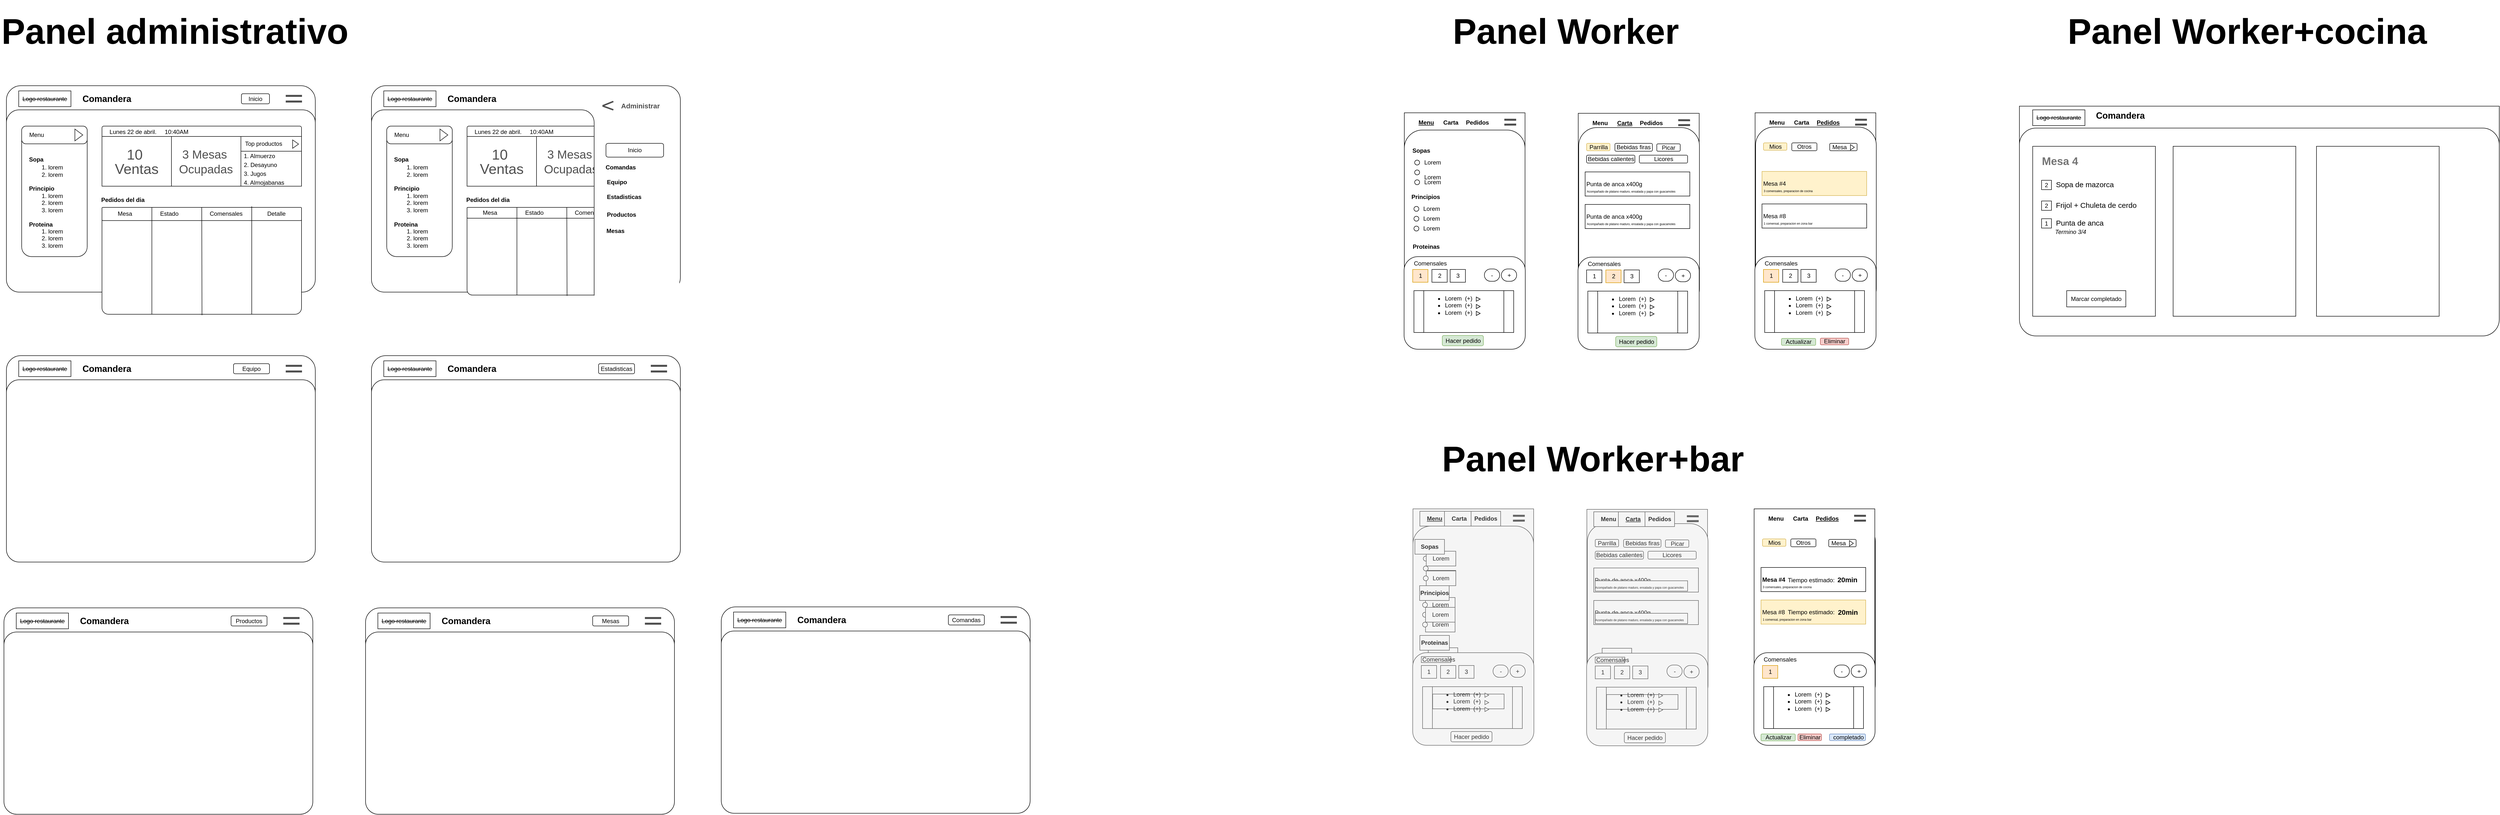 <mxfile version="26.2.2">
  <diagram name="Page-1" id="l3m60EIhgYr5t6dh1Ab3">
    <mxGraphModel dx="2185" dy="1529" grid="0" gridSize="10" guides="1" tooltips="1" connect="1" arrows="1" fold="1" page="0" pageScale="1" pageWidth="850" pageHeight="1100" math="0" shadow="0">
      <root>
        <mxCell id="0" />
        <mxCell id="1" parent="0" />
        <mxCell id="lCDzhk1fqNKbVMKusiZE-256" value="" style="rounded=1;whiteSpace=wrap;html=1;" vertex="1" parent="1">
          <mxGeometry x="3433.5" y="772" width="245" height="365" as="geometry" />
        </mxCell>
        <mxCell id="Cm1_plxN0XCDAielUG73-1" value="" style="rounded=1;whiteSpace=wrap;html=1;arcSize=7;" parent="1" vertex="1">
          <mxGeometry x="-115" y="-116" width="627" height="419" as="geometry" />
        </mxCell>
        <mxCell id="Cm1_plxN0XCDAielUG73-3" value="" style="rounded=1;whiteSpace=wrap;html=1;arcSize=7;" parent="1" vertex="1">
          <mxGeometry x="-115" y="-67" width="627" height="370" as="geometry" />
        </mxCell>
        <mxCell id="Cm1_plxN0XCDAielUG73-5" value="&lt;b&gt;&lt;font style=&quot;font-size: 18px;&quot;&gt;Comandera&lt;/font&gt;&lt;/b&gt;" style="text;html=1;align=center;verticalAlign=middle;whiteSpace=wrap;rounded=0;" parent="1" vertex="1">
          <mxGeometry x="59" y="-104.5" width="60" height="30" as="geometry" />
        </mxCell>
        <mxCell id="Cm1_plxN0XCDAielUG73-6" value="Inicio" style="rounded=1;whiteSpace=wrap;html=1;" parent="1" vertex="1">
          <mxGeometry x="362" y="-99.75" width="57" height="20.5" as="geometry" />
        </mxCell>
        <mxCell id="Cm1_plxN0XCDAielUG73-8" value="" style="endArrow=none;html=1;rounded=0;fontSize=12;startSize=8;endSize=8;curved=1;strokeWidth=4;strokeColor=#4E4E4E;" parent="1" edge="1">
          <mxGeometry width="50" height="50" relative="1" as="geometry">
            <mxPoint x="452" y="-95.32" as="sourcePoint" />
            <mxPoint x="485" y="-95.32" as="targetPoint" />
          </mxGeometry>
        </mxCell>
        <mxCell id="Cm1_plxN0XCDAielUG73-9" value="" style="endArrow=none;html=1;rounded=0;fontSize=12;startSize=8;endSize=8;curved=1;strokeWidth=4;strokeColor=#4E4E4E;" parent="1" edge="1">
          <mxGeometry width="50" height="50" relative="1" as="geometry">
            <mxPoint x="452" y="-83.93" as="sourcePoint" />
            <mxPoint x="485" y="-83.93" as="targetPoint" />
          </mxGeometry>
        </mxCell>
        <mxCell id="Cm1_plxN0XCDAielUG73-28" value="&lt;strike&gt;Logo restaurante&lt;/strike&gt;" style="rounded=0;whiteSpace=wrap;html=1;" parent="1" vertex="1">
          <mxGeometry x="-90" y="-105.5" width="106" height="32" as="geometry" />
        </mxCell>
        <mxCell id="Cm1_plxN0XCDAielUG73-29" value="&amp;nbsp; &amp;nbsp; Lunes 22 de abril.&amp;nbsp; &amp;nbsp; &amp;nbsp;10:40AM" style="rounded=1;whiteSpace=wrap;html=1;align=left;" parent="1" vertex="1">
          <mxGeometry x="79" y="-34" width="405" height="24" as="geometry" />
        </mxCell>
        <mxCell id="Cm1_plxN0XCDAielUG73-32" value="" style="group;rotation=90;" parent="1" vertex="1" connectable="0">
          <mxGeometry x="-84" y="-34" width="251" height="265" as="geometry" />
        </mxCell>
        <mxCell id="Cm1_plxN0XCDAielUG73-11" value="" style="rounded=1;whiteSpace=wrap;html=1;" parent="Cm1_plxN0XCDAielUG73-32" vertex="1">
          <mxGeometry width="133" height="265" as="geometry" />
        </mxCell>
        <mxCell id="Cm1_plxN0XCDAielUG73-12" value="&lt;span style=&quot;background-color: transparent; color: light-dark(rgb(0, 0, 0), rgb(255, 255, 255));&quot;&gt;&amp;nbsp; &amp;nbsp; Menu&lt;/span&gt;" style="rounded=1;whiteSpace=wrap;html=1;arcSize=24;align=left;" parent="Cm1_plxN0XCDAielUG73-32" vertex="1">
          <mxGeometry width="133" height="36" as="geometry" />
        </mxCell>
        <mxCell id="Cm1_plxN0XCDAielUG73-13" value="" style="triangle;whiteSpace=wrap;html=1;" parent="Cm1_plxN0XCDAielUG73-32" vertex="1">
          <mxGeometry x="108" y="6" width="16" height="24" as="geometry" />
        </mxCell>
        <mxCell id="Cm1_plxN0XCDAielUG73-19" value="&lt;b&gt;Sopa&lt;/b&gt;" style="text;html=1;align=left;verticalAlign=middle;whiteSpace=wrap;rounded=0;" parent="Cm1_plxN0XCDAielUG73-32" vertex="1">
          <mxGeometry x="13" y="53" width="60" height="30" as="geometry" />
        </mxCell>
        <mxCell id="Cm1_plxN0XCDAielUG73-20" value="&lt;b&gt;Principio&lt;/b&gt;" style="text;html=1;align=left;verticalAlign=middle;whiteSpace=wrap;rounded=0;" parent="Cm1_plxN0XCDAielUG73-32" vertex="1">
          <mxGeometry x="13" y="112" width="60" height="30" as="geometry" />
        </mxCell>
        <mxCell id="Cm1_plxN0XCDAielUG73-21" value="&lt;b&gt;Proteina&lt;/b&gt;" style="text;html=1;align=left;verticalAlign=middle;whiteSpace=wrap;rounded=0;" parent="Cm1_plxN0XCDAielUG73-32" vertex="1">
          <mxGeometry x="13" y="185" width="60" height="30" as="geometry" />
        </mxCell>
        <mxCell id="Cm1_plxN0XCDAielUG73-22" value="&lt;ol&gt;&lt;li&gt;lorem&lt;/li&gt;&lt;li&gt;lorem&lt;/li&gt;&lt;/ol&gt;" style="text;html=1;align=center;verticalAlign=middle;whiteSpace=wrap;rounded=0;" parent="Cm1_plxN0XCDAielUG73-32" vertex="1">
          <mxGeometry x="19" y="76" width="60" height="30" as="geometry" />
        </mxCell>
        <mxCell id="Cm1_plxN0XCDAielUG73-23" value="&lt;ol&gt;&lt;li&gt;lorem&lt;/li&gt;&lt;li&gt;lorem&lt;/li&gt;&lt;li&gt;lorem&lt;/li&gt;&lt;/ol&gt;" style="text;html=1;align=center;verticalAlign=middle;whiteSpace=wrap;rounded=0;" parent="Cm1_plxN0XCDAielUG73-32" vertex="1">
          <mxGeometry x="19" y="141" width="60" height="30" as="geometry" />
        </mxCell>
        <mxCell id="Cm1_plxN0XCDAielUG73-24" value="&lt;ol&gt;&lt;li&gt;lorem&lt;/li&gt;&lt;li&gt;lorem&lt;/li&gt;&lt;li&gt;lorem&lt;/li&gt;&lt;/ol&gt;" style="text;html=1;align=center;verticalAlign=middle;whiteSpace=wrap;rounded=0;" parent="Cm1_plxN0XCDAielUG73-32" vertex="1">
          <mxGeometry x="19" y="213" width="60" height="30" as="geometry" />
        </mxCell>
        <mxCell id="Cm1_plxN0XCDAielUG73-54" value="&lt;b&gt;Pedidos del dia&lt;/b&gt;" style="text;html=1;align=center;verticalAlign=middle;whiteSpace=wrap;rounded=0;" parent="Cm1_plxN0XCDAielUG73-32" vertex="1">
          <mxGeometry x="160" y="135" width="91" height="30" as="geometry" />
        </mxCell>
        <mxCell id="Cm1_plxN0XCDAielUG73-33" value="" style="rounded=1;whiteSpace=wrap;html=1;" parent="1" vertex="1">
          <mxGeometry x="79" y="-13" width="405" height="100" as="geometry" />
        </mxCell>
        <mxCell id="Cm1_plxN0XCDAielUG73-34" value="" style="rounded=0;whiteSpace=wrap;html=1;" parent="1" vertex="1">
          <mxGeometry x="79" y="-13" width="405" height="101" as="geometry" />
        </mxCell>
        <mxCell id="Cm1_plxN0XCDAielUG73-35" value="&lt;div style=&quot;line-height: 100%;&quot;&gt;&lt;font style=&quot;color: rgb(80, 80, 80);&quot;&gt;&lt;span style=&quot;font-size: 29px; background-color: transparent; line-height: 100%;&quot;&gt;&amp;nbsp; &amp;nbsp; &amp;nbsp; 10&lt;/span&gt;&lt;br&gt;&lt;/font&gt;&lt;div&gt;&lt;font style=&quot;font-size: 29px; line-height: 100%; color: rgb(80, 80, 80);&quot;&gt;&amp;nbsp; &amp;nbsp;Ventas&lt;/font&gt;&lt;/div&gt;&lt;/div&gt;" style="rounded=0;whiteSpace=wrap;html=1;align=left;" parent="1" vertex="1">
          <mxGeometry x="79" y="-13" width="141" height="101" as="geometry" />
        </mxCell>
        <mxCell id="Cm1_plxN0XCDAielUG73-36" value="&lt;font style=&quot;font-size: 24px; color: rgb(80, 80, 80);&quot;&gt;&lt;span style=&quot;background-color: transparent; line-height: 29px;&quot;&gt;&amp;nbsp; &amp;nbsp;3 Mesas&lt;/span&gt;&lt;br style=&quot;&quot;&gt;&lt;/font&gt;&lt;div style=&quot;&quot;&gt;&lt;font style=&quot;line-height: 29px; font-size: 24px; color: rgb(80, 80, 80);&quot;&gt;&amp;nbsp; Ocupadas&lt;/font&gt;&lt;/div&gt;" style="rounded=0;whiteSpace=wrap;html=1;align=left;" parent="1" vertex="1">
          <mxGeometry x="220" y="-13" width="141" height="101" as="geometry" />
        </mxCell>
        <mxCell id="Cm1_plxN0XCDAielUG73-37" value="&amp;nbsp; Top productos" style="swimlane;fontStyle=0;childLayout=stackLayout;horizontal=1;startSize=30;horizontalStack=0;resizeParent=1;resizeParentMax=0;resizeLast=0;collapsible=1;marginBottom=0;whiteSpace=wrap;html=1;align=left;movable=1;resizable=1;rotatable=1;deletable=1;editable=1;locked=0;connectable=1;" parent="1" vertex="1">
          <mxGeometry x="361" y="-13" width="123" height="101" as="geometry">
            <mxRectangle x="362" y="-13" width="117" height="30" as="alternateBounds" />
          </mxGeometry>
        </mxCell>
        <mxCell id="Cm1_plxN0XCDAielUG73-38" value="1. Almuerzo" style="text;strokeColor=none;fillColor=none;align=left;verticalAlign=middle;spacingLeft=4;spacingRight=4;overflow=hidden;points=[[0,0.5],[1,0.5]];portConstraint=eastwest;rotatable=0;whiteSpace=wrap;html=1;" parent="Cm1_plxN0XCDAielUG73-37" vertex="1">
          <mxGeometry y="30" width="123" height="18" as="geometry" />
        </mxCell>
        <mxCell id="Cm1_plxN0XCDAielUG73-41" value="2. Desayuno" style="text;strokeColor=none;fillColor=none;align=left;verticalAlign=middle;spacingLeft=4;spacingRight=4;overflow=hidden;points=[[0,0.5],[1,0.5]];portConstraint=eastwest;rotatable=0;whiteSpace=wrap;html=1;" parent="Cm1_plxN0XCDAielUG73-37" vertex="1">
          <mxGeometry y="48" width="123" height="18" as="geometry" />
        </mxCell>
        <mxCell id="Cm1_plxN0XCDAielUG73-42" value="3. Jugos" style="text;strokeColor=none;fillColor=none;align=left;verticalAlign=middle;spacingLeft=4;spacingRight=4;overflow=hidden;points=[[0,0.5],[1,0.5]];portConstraint=eastwest;rotatable=0;whiteSpace=wrap;html=1;" parent="Cm1_plxN0XCDAielUG73-37" vertex="1">
          <mxGeometry y="66" width="123" height="18" as="geometry" />
        </mxCell>
        <mxCell id="Cm1_plxN0XCDAielUG73-43" value="4. Almojabanas" style="text;strokeColor=none;fillColor=none;align=left;verticalAlign=middle;spacingLeft=4;spacingRight=4;overflow=hidden;points=[[0,0.5],[1,0.5]];portConstraint=eastwest;rotatable=0;whiteSpace=wrap;html=1;" parent="Cm1_plxN0XCDAielUG73-37" vertex="1">
          <mxGeometry y="84" width="123" height="17" as="geometry" />
        </mxCell>
        <mxCell id="Cm1_plxN0XCDAielUG73-44" value="" style="triangle;whiteSpace=wrap;html=1;" parent="1" vertex="1">
          <mxGeometry x="466" y="-6" width="12" height="17" as="geometry" />
        </mxCell>
        <mxCell id="Cm1_plxN0XCDAielUG73-53" value="" style="group" parent="1" vertex="1" connectable="0">
          <mxGeometry x="79" y="131" width="405" height="217" as="geometry" />
        </mxCell>
        <mxCell id="Cm1_plxN0XCDAielUG73-51" value="" style="rounded=1;whiteSpace=wrap;html=1;arcSize=6;" parent="Cm1_plxN0XCDAielUG73-53" vertex="1">
          <mxGeometry width="405" height="217" as="geometry" />
        </mxCell>
        <mxCell id="Cm1_plxN0XCDAielUG73-52" value="&amp;nbsp; &amp;nbsp; &amp;nbsp; &amp;nbsp; &amp;nbsp;Mesa&amp;nbsp; &amp;nbsp; &amp;nbsp; &amp;nbsp; &amp;nbsp; &amp;nbsp; &amp;nbsp; &amp;nbsp; &amp;nbsp;Estado&amp;nbsp; &amp;nbsp; &amp;nbsp; &amp;nbsp; &amp;nbsp; &amp;nbsp; &amp;nbsp; &amp;nbsp; &amp;nbsp; &amp;nbsp;Comensales&amp;nbsp; &amp;nbsp; &amp;nbsp; &amp;nbsp; &amp;nbsp; &amp;nbsp; &amp;nbsp; &amp;nbsp;Detalle&amp;nbsp; &amp;nbsp;" style="rounded=1;whiteSpace=wrap;html=1;arcSize=6;align=left;" parent="Cm1_plxN0XCDAielUG73-53" vertex="1">
          <mxGeometry width="405" height="26.779" as="geometry" />
        </mxCell>
        <mxCell id="Cm1_plxN0XCDAielUG73-55" value="" style="endArrow=none;html=1;rounded=0;fontSize=12;startSize=8;endSize=8;curved=1;entryX=0.25;entryY=0;entryDx=0;entryDy=0;exitX=0.25;exitY=1;exitDx=0;exitDy=0;" parent="Cm1_plxN0XCDAielUG73-53" source="Cm1_plxN0XCDAielUG73-51" target="Cm1_plxN0XCDAielUG73-52" edge="1">
          <mxGeometry width="50" height="50" relative="1" as="geometry">
            <mxPoint x="107" y="92" as="sourcePoint" />
            <mxPoint x="157" y="42" as="targetPoint" />
          </mxGeometry>
        </mxCell>
        <mxCell id="Cm1_plxN0XCDAielUG73-56" value="" style="endArrow=none;html=1;rounded=0;fontSize=12;startSize=8;endSize=8;curved=1;entryX=0.5;entryY=0;entryDx=0;entryDy=0;" parent="Cm1_plxN0XCDAielUG73-53" target="Cm1_plxN0XCDAielUG73-52" edge="1">
          <mxGeometry width="50" height="50" relative="1" as="geometry">
            <mxPoint x="203" y="219" as="sourcePoint" />
            <mxPoint x="205" as="targetPoint" />
          </mxGeometry>
        </mxCell>
        <mxCell id="Cm1_plxN0XCDAielUG73-57" value="" style="endArrow=none;html=1;rounded=0;fontSize=12;startSize=8;endSize=8;curved=1;entryX=0.5;entryY=0;entryDx=0;entryDy=0;" parent="Cm1_plxN0XCDAielUG73-53" edge="1">
          <mxGeometry width="50" height="50" relative="1" as="geometry">
            <mxPoint x="304" y="217" as="sourcePoint" />
            <mxPoint x="304" y="-2" as="targetPoint" />
          </mxGeometry>
        </mxCell>
        <mxCell id="Cm1_plxN0XCDAielUG73-58" value="" style="rounded=1;whiteSpace=wrap;html=1;arcSize=7;" parent="1" vertex="1">
          <mxGeometry x="626" y="-116" width="627" height="419" as="geometry" />
        </mxCell>
        <mxCell id="Cm1_plxN0XCDAielUG73-59" value="" style="rounded=1;whiteSpace=wrap;html=1;arcSize=7;" parent="1" vertex="1">
          <mxGeometry x="626" y="-67" width="452" height="370" as="geometry" />
        </mxCell>
        <mxCell id="Cm1_plxN0XCDAielUG73-60" value="&lt;b&gt;&lt;font style=&quot;font-size: 18px;&quot;&gt;Comandera&lt;/font&gt;&lt;/b&gt;" style="text;html=1;align=center;verticalAlign=middle;whiteSpace=wrap;rounded=0;" parent="1" vertex="1">
          <mxGeometry x="800" y="-104.5" width="60" height="30" as="geometry" />
        </mxCell>
        <mxCell id="Cm1_plxN0XCDAielUG73-62" value="" style="endArrow=none;html=1;rounded=0;fontSize=12;startSize=8;endSize=8;curved=1;strokeWidth=3;strokeColor=#4E4E4E;" parent="1" edge="1">
          <mxGeometry width="50" height="50" relative="1" as="geometry">
            <mxPoint x="1095" y="-75.12" as="sourcePoint" />
            <mxPoint x="1117" y="-84" as="targetPoint" />
          </mxGeometry>
        </mxCell>
        <mxCell id="Cm1_plxN0XCDAielUG73-63" value="" style="endArrow=none;html=1;rounded=0;fontSize=12;startSize=8;endSize=8;curved=1;strokeWidth=3;strokeColor=#4E4E4E;" parent="1" edge="1">
          <mxGeometry width="50" height="50" relative="1" as="geometry">
            <mxPoint x="1095" y="-75" as="sourcePoint" />
            <mxPoint x="1117" y="-67" as="targetPoint" />
          </mxGeometry>
        </mxCell>
        <mxCell id="Cm1_plxN0XCDAielUG73-64" value="&lt;strike&gt;Logo restaurante&lt;/strike&gt;" style="rounded=0;whiteSpace=wrap;html=1;" parent="1" vertex="1">
          <mxGeometry x="651" y="-105.5" width="106" height="32" as="geometry" />
        </mxCell>
        <mxCell id="Cm1_plxN0XCDAielUG73-65" value="&amp;nbsp; &amp;nbsp; Lunes 22 de abril.&amp;nbsp; &amp;nbsp; &amp;nbsp;10:40AM" style="rounded=1;whiteSpace=wrap;html=1;align=left;" parent="1" vertex="1">
          <mxGeometry x="820" y="-34" width="405" height="24" as="geometry" />
        </mxCell>
        <mxCell id="Cm1_plxN0XCDAielUG73-66" value="" style="group;rotation=90;" parent="1" vertex="1" connectable="0">
          <mxGeometry x="657" y="-34" width="251" height="265" as="geometry" />
        </mxCell>
        <mxCell id="Cm1_plxN0XCDAielUG73-67" value="" style="rounded=1;whiteSpace=wrap;html=1;" parent="Cm1_plxN0XCDAielUG73-66" vertex="1">
          <mxGeometry width="133" height="265" as="geometry" />
        </mxCell>
        <mxCell id="Cm1_plxN0XCDAielUG73-68" value="&lt;span style=&quot;background-color: transparent; color: light-dark(rgb(0, 0, 0), rgb(255, 255, 255));&quot;&gt;&amp;nbsp; &amp;nbsp; Menu&lt;/span&gt;" style="rounded=1;whiteSpace=wrap;html=1;arcSize=24;align=left;" parent="Cm1_plxN0XCDAielUG73-66" vertex="1">
          <mxGeometry width="133" height="36" as="geometry" />
        </mxCell>
        <mxCell id="Cm1_plxN0XCDAielUG73-69" value="" style="triangle;whiteSpace=wrap;html=1;" parent="Cm1_plxN0XCDAielUG73-66" vertex="1">
          <mxGeometry x="108" y="6" width="16" height="24" as="geometry" />
        </mxCell>
        <mxCell id="Cm1_plxN0XCDAielUG73-70" value="&lt;b&gt;Sopa&lt;/b&gt;" style="text;html=1;align=left;verticalAlign=middle;whiteSpace=wrap;rounded=0;" parent="Cm1_plxN0XCDAielUG73-66" vertex="1">
          <mxGeometry x="13" y="53" width="60" height="30" as="geometry" />
        </mxCell>
        <mxCell id="Cm1_plxN0XCDAielUG73-71" value="&lt;b&gt;Principio&lt;/b&gt;" style="text;html=1;align=left;verticalAlign=middle;whiteSpace=wrap;rounded=0;" parent="Cm1_plxN0XCDAielUG73-66" vertex="1">
          <mxGeometry x="13" y="112" width="60" height="30" as="geometry" />
        </mxCell>
        <mxCell id="Cm1_plxN0XCDAielUG73-72" value="&lt;b&gt;Proteina&lt;/b&gt;" style="text;html=1;align=left;verticalAlign=middle;whiteSpace=wrap;rounded=0;" parent="Cm1_plxN0XCDAielUG73-66" vertex="1">
          <mxGeometry x="13" y="185" width="60" height="30" as="geometry" />
        </mxCell>
        <mxCell id="Cm1_plxN0XCDAielUG73-73" value="&lt;ol&gt;&lt;li&gt;lorem&lt;/li&gt;&lt;li&gt;lorem&lt;/li&gt;&lt;/ol&gt;" style="text;html=1;align=center;verticalAlign=middle;whiteSpace=wrap;rounded=0;" parent="Cm1_plxN0XCDAielUG73-66" vertex="1">
          <mxGeometry x="19" y="76" width="60" height="30" as="geometry" />
        </mxCell>
        <mxCell id="Cm1_plxN0XCDAielUG73-74" value="&lt;ol&gt;&lt;li&gt;lorem&lt;/li&gt;&lt;li&gt;lorem&lt;/li&gt;&lt;li&gt;lorem&lt;/li&gt;&lt;/ol&gt;" style="text;html=1;align=center;verticalAlign=middle;whiteSpace=wrap;rounded=0;" parent="Cm1_plxN0XCDAielUG73-66" vertex="1">
          <mxGeometry x="19" y="141" width="60" height="30" as="geometry" />
        </mxCell>
        <mxCell id="Cm1_plxN0XCDAielUG73-75" value="&lt;ol&gt;&lt;li&gt;lorem&lt;/li&gt;&lt;li&gt;lorem&lt;/li&gt;&lt;li&gt;lorem&lt;/li&gt;&lt;/ol&gt;" style="text;html=1;align=center;verticalAlign=middle;whiteSpace=wrap;rounded=0;" parent="Cm1_plxN0XCDAielUG73-66" vertex="1">
          <mxGeometry x="19" y="213" width="60" height="30" as="geometry" />
        </mxCell>
        <mxCell id="Cm1_plxN0XCDAielUG73-76" value="&lt;b&gt;Pedidos del dia&lt;/b&gt;" style="text;html=1;align=center;verticalAlign=middle;whiteSpace=wrap;rounded=0;" parent="Cm1_plxN0XCDAielUG73-66" vertex="1">
          <mxGeometry x="160" y="135" width="91" height="30" as="geometry" />
        </mxCell>
        <mxCell id="Cm1_plxN0XCDAielUG73-77" value="" style="rounded=1;whiteSpace=wrap;html=1;" parent="1" vertex="1">
          <mxGeometry x="820" y="-13" width="405" height="100" as="geometry" />
        </mxCell>
        <mxCell id="Cm1_plxN0XCDAielUG73-78" value="" style="rounded=0;whiteSpace=wrap;html=1;" parent="1" vertex="1">
          <mxGeometry x="820" y="-13" width="405" height="101" as="geometry" />
        </mxCell>
        <mxCell id="Cm1_plxN0XCDAielUG73-79" value="&lt;div style=&quot;line-height: 100%;&quot;&gt;&lt;font style=&quot;color: rgb(80, 80, 80);&quot;&gt;&lt;span style=&quot;font-size: 29px; background-color: transparent; line-height: 100%;&quot;&gt;&amp;nbsp; &amp;nbsp; &amp;nbsp; 10&lt;/span&gt;&lt;br&gt;&lt;/font&gt;&lt;div&gt;&lt;font style=&quot;font-size: 29px; line-height: 100%; color: rgb(80, 80, 80);&quot;&gt;&amp;nbsp; &amp;nbsp;Ventas&lt;/font&gt;&lt;/div&gt;&lt;/div&gt;" style="rounded=0;whiteSpace=wrap;html=1;align=left;" parent="1" vertex="1">
          <mxGeometry x="820" y="-13" width="141" height="101" as="geometry" />
        </mxCell>
        <mxCell id="Cm1_plxN0XCDAielUG73-80" value="&lt;font style=&quot;font-size: 24px; color: rgb(80, 80, 80);&quot;&gt;&lt;span style=&quot;background-color: transparent; line-height: 29px;&quot;&gt;&amp;nbsp; &amp;nbsp;3 Mesas&lt;/span&gt;&lt;br style=&quot;&quot;&gt;&lt;/font&gt;&lt;div style=&quot;&quot;&gt;&lt;font style=&quot;line-height: 29px; font-size: 24px; color: rgb(80, 80, 80);&quot;&gt;&amp;nbsp; Ocupadas&lt;/font&gt;&lt;/div&gt;" style="rounded=0;whiteSpace=wrap;html=1;align=left;" parent="1" vertex="1">
          <mxGeometry x="961" y="-13" width="141" height="101" as="geometry" />
        </mxCell>
        <mxCell id="Cm1_plxN0XCDAielUG73-81" value="&amp;nbsp; Top productos" style="swimlane;fontStyle=0;childLayout=stackLayout;horizontal=1;startSize=30;horizontalStack=0;resizeParent=1;resizeParentMax=0;resizeLast=0;collapsible=1;marginBottom=0;whiteSpace=wrap;html=1;align=left;movable=1;resizable=1;rotatable=1;deletable=1;editable=1;locked=0;connectable=1;" parent="1" vertex="1">
          <mxGeometry x="1102" y="-13" width="123" height="101" as="geometry">
            <mxRectangle x="362" y="-13" width="117" height="30" as="alternateBounds" />
          </mxGeometry>
        </mxCell>
        <mxCell id="Cm1_plxN0XCDAielUG73-82" value="1. Almuerzo" style="text;strokeColor=none;fillColor=none;align=left;verticalAlign=middle;spacingLeft=4;spacingRight=4;overflow=hidden;points=[[0,0.5],[1,0.5]];portConstraint=eastwest;rotatable=0;whiteSpace=wrap;html=1;" parent="Cm1_plxN0XCDAielUG73-81" vertex="1">
          <mxGeometry y="30" width="123" height="18" as="geometry" />
        </mxCell>
        <mxCell id="Cm1_plxN0XCDAielUG73-83" value="2. Desayuno" style="text;strokeColor=none;fillColor=none;align=left;verticalAlign=middle;spacingLeft=4;spacingRight=4;overflow=hidden;points=[[0,0.5],[1,0.5]];portConstraint=eastwest;rotatable=0;whiteSpace=wrap;html=1;" parent="Cm1_plxN0XCDAielUG73-81" vertex="1">
          <mxGeometry y="48" width="123" height="18" as="geometry" />
        </mxCell>
        <mxCell id="Cm1_plxN0XCDAielUG73-84" value="3. Jugos" style="text;strokeColor=none;fillColor=none;align=left;verticalAlign=middle;spacingLeft=4;spacingRight=4;overflow=hidden;points=[[0,0.5],[1,0.5]];portConstraint=eastwest;rotatable=0;whiteSpace=wrap;html=1;" parent="Cm1_plxN0XCDAielUG73-81" vertex="1">
          <mxGeometry y="66" width="123" height="18" as="geometry" />
        </mxCell>
        <mxCell id="Cm1_plxN0XCDAielUG73-85" value="4. Almojabanas" style="text;strokeColor=none;fillColor=none;align=left;verticalAlign=middle;spacingLeft=4;spacingRight=4;overflow=hidden;points=[[0,0.5],[1,0.5]];portConstraint=eastwest;rotatable=0;whiteSpace=wrap;html=1;" parent="Cm1_plxN0XCDAielUG73-81" vertex="1">
          <mxGeometry y="84" width="123" height="17" as="geometry" />
        </mxCell>
        <mxCell id="Cm1_plxN0XCDAielUG73-86" value="" style="triangle;whiteSpace=wrap;html=1;" parent="1" vertex="1">
          <mxGeometry x="1207" y="-6" width="12" height="17" as="geometry" />
        </mxCell>
        <mxCell id="Cm1_plxN0XCDAielUG73-87" value="" style="group" parent="1" vertex="1" connectable="0">
          <mxGeometry x="820" y="131" width="405" height="178" as="geometry" />
        </mxCell>
        <mxCell id="Cm1_plxN0XCDAielUG73-88" value="" style="rounded=1;whiteSpace=wrap;html=1;arcSize=6;" parent="Cm1_plxN0XCDAielUG73-87" vertex="1">
          <mxGeometry width="405" height="178" as="geometry" />
        </mxCell>
        <mxCell id="Cm1_plxN0XCDAielUG73-89" value="&amp;nbsp; &amp;nbsp; &amp;nbsp; &amp;nbsp; &amp;nbsp;Mesa&amp;nbsp; &amp;nbsp; &amp;nbsp; &amp;nbsp; &amp;nbsp; &amp;nbsp; &amp;nbsp; &amp;nbsp; &amp;nbsp;Estado&amp;nbsp; &amp;nbsp; &amp;nbsp; &amp;nbsp; &amp;nbsp; &amp;nbsp; &amp;nbsp; &amp;nbsp; &amp;nbsp; &amp;nbsp;Comensales&amp;nbsp; &amp;nbsp; &amp;nbsp; &amp;nbsp; &amp;nbsp; &amp;nbsp; &amp;nbsp; &amp;nbsp;Detalle&amp;nbsp; &amp;nbsp;" style="rounded=1;whiteSpace=wrap;html=1;arcSize=6;align=left;" parent="Cm1_plxN0XCDAielUG73-87" vertex="1">
          <mxGeometry width="405" height="21.966" as="geometry" />
        </mxCell>
        <mxCell id="Cm1_plxN0XCDAielUG73-90" value="" style="endArrow=none;html=1;rounded=0;fontSize=12;startSize=8;endSize=8;curved=1;entryX=0.25;entryY=0;entryDx=0;entryDy=0;exitX=0.25;exitY=1;exitDx=0;exitDy=0;" parent="Cm1_plxN0XCDAielUG73-87" source="Cm1_plxN0XCDAielUG73-88" target="Cm1_plxN0XCDAielUG73-89" edge="1">
          <mxGeometry width="50" height="50" relative="1" as="geometry">
            <mxPoint x="107" y="75.465" as="sourcePoint" />
            <mxPoint x="157" y="34.452" as="targetPoint" />
          </mxGeometry>
        </mxCell>
        <mxCell id="Cm1_plxN0XCDAielUG73-91" value="" style="endArrow=none;html=1;rounded=0;fontSize=12;startSize=8;endSize=8;curved=1;entryX=0.5;entryY=0;entryDx=0;entryDy=0;" parent="Cm1_plxN0XCDAielUG73-87" target="Cm1_plxN0XCDAielUG73-89" edge="1">
          <mxGeometry width="50" height="50" relative="1" as="geometry">
            <mxPoint x="203" y="179.641" as="sourcePoint" />
            <mxPoint x="205" as="targetPoint" />
          </mxGeometry>
        </mxCell>
        <mxCell id="Cm1_plxN0XCDAielUG73-92" value="" style="endArrow=none;html=1;rounded=0;fontSize=12;startSize=8;endSize=8;curved=1;entryX=0.5;entryY=0;entryDx=0;entryDy=0;" parent="Cm1_plxN0XCDAielUG73-87" edge="1">
          <mxGeometry width="50" height="50" relative="1" as="geometry">
            <mxPoint x="304" y="178" as="sourcePoint" />
            <mxPoint x="304" y="-1.641" as="targetPoint" />
          </mxGeometry>
        </mxCell>
        <mxCell id="Cm1_plxN0XCDAielUG73-93" value="" style="rounded=0;whiteSpace=wrap;html=1;strokeColor=none;" parent="1" vertex="1">
          <mxGeometry x="1078" y="-39" width="173" height="349" as="geometry" />
        </mxCell>
        <mxCell id="Cm1_plxN0XCDAielUG73-94" value="" style="endArrow=none;html=1;rounded=0;fontSize=12;startSize=8;endSize=8;curved=1;entryX=0;entryY=0;entryDx=0;entryDy=0;exitX=0;exitY=1;exitDx=0;exitDy=0;" parent="1" source="Cm1_plxN0XCDAielUG73-93" target="Cm1_plxN0XCDAielUG73-93" edge="1">
          <mxGeometry width="50" height="50" relative="1" as="geometry">
            <mxPoint x="1096" y="48" as="sourcePoint" />
            <mxPoint x="1146" y="-2" as="targetPoint" />
          </mxGeometry>
        </mxCell>
        <mxCell id="Cm1_plxN0XCDAielUG73-61" value="Inicio" style="rounded=1;whiteSpace=wrap;html=1;" parent="1" vertex="1">
          <mxGeometry x="1102" y="1" width="117" height="28" as="geometry" />
        </mxCell>
        <mxCell id="Cm1_plxN0XCDAielUG73-95" value="&lt;b&gt;Comandas&lt;/b&gt;" style="text;html=1;align=center;verticalAlign=middle;whiteSpace=wrap;rounded=0;" parent="1" vertex="1">
          <mxGeometry x="1102" y="35" width="60" height="30" as="geometry" />
        </mxCell>
        <mxCell id="Cm1_plxN0XCDAielUG73-96" value="&lt;b&gt;Equipo&lt;/b&gt;" style="text;html=1;align=left;verticalAlign=middle;whiteSpace=wrap;rounded=0;" parent="1" vertex="1">
          <mxGeometry x="1102" y="65" width="60" height="30" as="geometry" />
        </mxCell>
        <mxCell id="Cm1_plxN0XCDAielUG73-97" value="&lt;b&gt;Estadisticas&lt;/b&gt;" style="text;html=1;align=left;verticalAlign=middle;whiteSpace=wrap;rounded=0;" parent="1" vertex="1">
          <mxGeometry x="1102" y="95" width="60" height="30" as="geometry" />
        </mxCell>
        <mxCell id="Cm1_plxN0XCDAielUG73-98" value="&lt;b&gt;Productos&lt;/b&gt;" style="text;html=1;align=left;verticalAlign=middle;whiteSpace=wrap;rounded=0;" parent="1" vertex="1">
          <mxGeometry x="1102" y="131" width="60" height="30" as="geometry" />
        </mxCell>
        <mxCell id="Cm1_plxN0XCDAielUG73-99" value="&lt;b&gt;Mesas&lt;/b&gt;" style="text;html=1;align=left;verticalAlign=middle;whiteSpace=wrap;rounded=0;" parent="1" vertex="1">
          <mxGeometry x="1101" y="164" width="60" height="30" as="geometry" />
        </mxCell>
        <mxCell id="Cm1_plxN0XCDAielUG73-100" value="&lt;b&gt;&lt;font style=&quot;font-size: 14px;&quot;&gt;Administrar&lt;/font&gt;&lt;/b&gt;" style="text;html=1;align=center;verticalAlign=middle;whiteSpace=wrap;rounded=0;fontColor=#4E4E4E;" parent="1" vertex="1">
          <mxGeometry x="1142" y="-90" width="60" height="30" as="geometry" />
        </mxCell>
        <mxCell id="Cm1_plxN0XCDAielUG73-101" value="" style="rounded=1;whiteSpace=wrap;html=1;arcSize=7;" parent="1" vertex="1">
          <mxGeometry x="-115" y="432" width="627" height="419" as="geometry" />
        </mxCell>
        <mxCell id="Cm1_plxN0XCDAielUG73-102" value="" style="rounded=1;whiteSpace=wrap;html=1;arcSize=7;" parent="1" vertex="1">
          <mxGeometry x="-115" y="481" width="627" height="370" as="geometry" />
        </mxCell>
        <mxCell id="Cm1_plxN0XCDAielUG73-103" value="&lt;b&gt;&lt;font style=&quot;font-size: 18px;&quot;&gt;Comandera&lt;/font&gt;&lt;/b&gt;" style="text;html=1;align=center;verticalAlign=middle;whiteSpace=wrap;rounded=0;" parent="1" vertex="1">
          <mxGeometry x="59" y="443.5" width="60" height="30" as="geometry" />
        </mxCell>
        <mxCell id="Cm1_plxN0XCDAielUG73-104" value="Equipo" style="rounded=1;whiteSpace=wrap;html=1;" parent="1" vertex="1">
          <mxGeometry x="346" y="448.25" width="73" height="20.5" as="geometry" />
        </mxCell>
        <mxCell id="Cm1_plxN0XCDAielUG73-105" value="" style="endArrow=none;html=1;rounded=0;fontSize=12;startSize=8;endSize=8;curved=1;strokeWidth=4;strokeColor=#4E4E4E;" parent="1" edge="1">
          <mxGeometry width="50" height="50" relative="1" as="geometry">
            <mxPoint x="452" y="452.68" as="sourcePoint" />
            <mxPoint x="485" y="452.68" as="targetPoint" />
          </mxGeometry>
        </mxCell>
        <mxCell id="Cm1_plxN0XCDAielUG73-106" value="" style="endArrow=none;html=1;rounded=0;fontSize=12;startSize=8;endSize=8;curved=1;strokeWidth=4;strokeColor=#4E4E4E;" parent="1" edge="1">
          <mxGeometry width="50" height="50" relative="1" as="geometry">
            <mxPoint x="452" y="464.07" as="sourcePoint" />
            <mxPoint x="485" y="464.07" as="targetPoint" />
          </mxGeometry>
        </mxCell>
        <mxCell id="Cm1_plxN0XCDAielUG73-107" value="&lt;strike&gt;Logo restaurante&lt;/strike&gt;" style="rounded=0;whiteSpace=wrap;html=1;" parent="1" vertex="1">
          <mxGeometry x="-90" y="442.5" width="106" height="32" as="geometry" />
        </mxCell>
        <mxCell id="Cm1_plxN0XCDAielUG73-179" value="" style="rounded=1;whiteSpace=wrap;html=1;arcSize=7;" parent="1" vertex="1">
          <mxGeometry x="626" y="432" width="627" height="419" as="geometry" />
        </mxCell>
        <mxCell id="Cm1_plxN0XCDAielUG73-180" value="" style="rounded=1;whiteSpace=wrap;html=1;arcSize=7;" parent="1" vertex="1">
          <mxGeometry x="626" y="481" width="627" height="370" as="geometry" />
        </mxCell>
        <mxCell id="Cm1_plxN0XCDAielUG73-181" value="&lt;b&gt;&lt;font style=&quot;font-size: 18px;&quot;&gt;Comandera&lt;/font&gt;&lt;/b&gt;" style="text;html=1;align=center;verticalAlign=middle;whiteSpace=wrap;rounded=0;" parent="1" vertex="1">
          <mxGeometry x="800" y="443.5" width="60" height="30" as="geometry" />
        </mxCell>
        <mxCell id="Cm1_plxN0XCDAielUG73-182" value="Estadisticas" style="rounded=1;whiteSpace=wrap;html=1;" parent="1" vertex="1">
          <mxGeometry x="1087" y="448.25" width="73" height="20.5" as="geometry" />
        </mxCell>
        <mxCell id="Cm1_plxN0XCDAielUG73-183" value="" style="endArrow=none;html=1;rounded=0;fontSize=12;startSize=8;endSize=8;curved=1;strokeWidth=4;strokeColor=#4E4E4E;" parent="1" edge="1">
          <mxGeometry width="50" height="50" relative="1" as="geometry">
            <mxPoint x="1193" y="452.68" as="sourcePoint" />
            <mxPoint x="1226" y="452.68" as="targetPoint" />
          </mxGeometry>
        </mxCell>
        <mxCell id="Cm1_plxN0XCDAielUG73-184" value="" style="endArrow=none;html=1;rounded=0;fontSize=12;startSize=8;endSize=8;curved=1;strokeWidth=4;strokeColor=#4E4E4E;" parent="1" edge="1">
          <mxGeometry width="50" height="50" relative="1" as="geometry">
            <mxPoint x="1193" y="464.07" as="sourcePoint" />
            <mxPoint x="1226" y="464.07" as="targetPoint" />
          </mxGeometry>
        </mxCell>
        <mxCell id="Cm1_plxN0XCDAielUG73-185" value="&lt;strike&gt;Logo restaurante&lt;/strike&gt;" style="rounded=0;whiteSpace=wrap;html=1;" parent="1" vertex="1">
          <mxGeometry x="651" y="442.5" width="106" height="32" as="geometry" />
        </mxCell>
        <mxCell id="Cm1_plxN0XCDAielUG73-186" value="" style="rounded=1;whiteSpace=wrap;html=1;arcSize=7;" parent="1" vertex="1">
          <mxGeometry x="614" y="944" width="627" height="419" as="geometry" />
        </mxCell>
        <mxCell id="Cm1_plxN0XCDAielUG73-187" value="" style="rounded=1;whiteSpace=wrap;html=1;arcSize=7;" parent="1" vertex="1">
          <mxGeometry x="614" y="993" width="627" height="370" as="geometry" />
        </mxCell>
        <mxCell id="Cm1_plxN0XCDAielUG73-188" value="&lt;b&gt;&lt;font style=&quot;font-size: 18px;&quot;&gt;Comandera&lt;/font&gt;&lt;/b&gt;" style="text;html=1;align=center;verticalAlign=middle;whiteSpace=wrap;rounded=0;" parent="1" vertex="1">
          <mxGeometry x="788" y="955.5" width="60" height="30" as="geometry" />
        </mxCell>
        <mxCell id="Cm1_plxN0XCDAielUG73-189" value="Mesas" style="rounded=1;whiteSpace=wrap;html=1;" parent="1" vertex="1">
          <mxGeometry x="1075" y="960.25" width="73" height="20.5" as="geometry" />
        </mxCell>
        <mxCell id="Cm1_plxN0XCDAielUG73-190" value="" style="endArrow=none;html=1;rounded=0;fontSize=12;startSize=8;endSize=8;curved=1;strokeWidth=4;strokeColor=#4E4E4E;" parent="1" edge="1">
          <mxGeometry width="50" height="50" relative="1" as="geometry">
            <mxPoint x="1181" y="964.68" as="sourcePoint" />
            <mxPoint x="1214" y="964.68" as="targetPoint" />
          </mxGeometry>
        </mxCell>
        <mxCell id="Cm1_plxN0XCDAielUG73-191" value="" style="endArrow=none;html=1;rounded=0;fontSize=12;startSize=8;endSize=8;curved=1;strokeWidth=4;strokeColor=#4E4E4E;" parent="1" edge="1">
          <mxGeometry width="50" height="50" relative="1" as="geometry">
            <mxPoint x="1181" y="976.07" as="sourcePoint" />
            <mxPoint x="1214" y="976.07" as="targetPoint" />
          </mxGeometry>
        </mxCell>
        <mxCell id="Cm1_plxN0XCDAielUG73-192" value="&lt;strike&gt;Logo restaurante&lt;/strike&gt;" style="rounded=0;whiteSpace=wrap;html=1;" parent="1" vertex="1">
          <mxGeometry x="639" y="954.5" width="106" height="32" as="geometry" />
        </mxCell>
        <mxCell id="Cm1_plxN0XCDAielUG73-193" value="" style="rounded=1;whiteSpace=wrap;html=1;arcSize=7;" parent="1" vertex="1">
          <mxGeometry x="-120" y="944" width="627" height="419" as="geometry" />
        </mxCell>
        <mxCell id="Cm1_plxN0XCDAielUG73-194" value="" style="rounded=1;whiteSpace=wrap;html=1;arcSize=7;" parent="1" vertex="1">
          <mxGeometry x="-120" y="993" width="627" height="370" as="geometry" />
        </mxCell>
        <mxCell id="Cm1_plxN0XCDAielUG73-195" value="&lt;b&gt;&lt;font style=&quot;font-size: 18px;&quot;&gt;Comandera&lt;/font&gt;&lt;/b&gt;" style="text;html=1;align=center;verticalAlign=middle;whiteSpace=wrap;rounded=0;" parent="1" vertex="1">
          <mxGeometry x="54" y="955.5" width="60" height="30" as="geometry" />
        </mxCell>
        <mxCell id="Cm1_plxN0XCDAielUG73-196" value="Productos" style="rounded=1;whiteSpace=wrap;html=1;" parent="1" vertex="1">
          <mxGeometry x="341" y="960.25" width="73" height="20.5" as="geometry" />
        </mxCell>
        <mxCell id="Cm1_plxN0XCDAielUG73-197" value="" style="endArrow=none;html=1;rounded=0;fontSize=12;startSize=8;endSize=8;curved=1;strokeWidth=4;strokeColor=#4E4E4E;" parent="1" edge="1">
          <mxGeometry width="50" height="50" relative="1" as="geometry">
            <mxPoint x="447" y="964.68" as="sourcePoint" />
            <mxPoint x="480" y="964.68" as="targetPoint" />
          </mxGeometry>
        </mxCell>
        <mxCell id="Cm1_plxN0XCDAielUG73-198" value="" style="endArrow=none;html=1;rounded=0;fontSize=12;startSize=8;endSize=8;curved=1;strokeWidth=4;strokeColor=#4E4E4E;" parent="1" edge="1">
          <mxGeometry width="50" height="50" relative="1" as="geometry">
            <mxPoint x="447" y="976.07" as="sourcePoint" />
            <mxPoint x="480" y="976.07" as="targetPoint" />
          </mxGeometry>
        </mxCell>
        <mxCell id="Cm1_plxN0XCDAielUG73-199" value="&lt;strike&gt;Logo restaurante&lt;/strike&gt;" style="rounded=0;whiteSpace=wrap;html=1;" parent="1" vertex="1">
          <mxGeometry x="-95" y="954.5" width="106" height="32" as="geometry" />
        </mxCell>
        <mxCell id="Cm1_plxN0XCDAielUG73-200" value="" style="rounded=1;whiteSpace=wrap;html=1;arcSize=7;" parent="1" vertex="1">
          <mxGeometry x="1336" y="942" width="627" height="419" as="geometry" />
        </mxCell>
        <mxCell id="Cm1_plxN0XCDAielUG73-201" value="" style="rounded=1;whiteSpace=wrap;html=1;arcSize=7;" parent="1" vertex="1">
          <mxGeometry x="1336" y="991" width="627" height="370" as="geometry" />
        </mxCell>
        <mxCell id="Cm1_plxN0XCDAielUG73-202" value="&lt;b&gt;&lt;font style=&quot;font-size: 18px;&quot;&gt;Comandera&lt;/font&gt;&lt;/b&gt;" style="text;html=1;align=center;verticalAlign=middle;whiteSpace=wrap;rounded=0;" parent="1" vertex="1">
          <mxGeometry x="1510" y="953.5" width="60" height="30" as="geometry" />
        </mxCell>
        <mxCell id="Cm1_plxN0XCDAielUG73-203" value="Comandas" style="rounded=1;whiteSpace=wrap;html=1;" parent="1" vertex="1">
          <mxGeometry x="1797" y="958.25" width="73" height="20.5" as="geometry" />
        </mxCell>
        <mxCell id="Cm1_plxN0XCDAielUG73-204" value="" style="endArrow=none;html=1;rounded=0;fontSize=12;startSize=8;endSize=8;curved=1;strokeWidth=4;strokeColor=#4E4E4E;" parent="1" edge="1">
          <mxGeometry width="50" height="50" relative="1" as="geometry">
            <mxPoint x="1903" y="962.68" as="sourcePoint" />
            <mxPoint x="1936" y="962.68" as="targetPoint" />
          </mxGeometry>
        </mxCell>
        <mxCell id="Cm1_plxN0XCDAielUG73-205" value="" style="endArrow=none;html=1;rounded=0;fontSize=12;startSize=8;endSize=8;curved=1;strokeWidth=4;strokeColor=#4E4E4E;" parent="1" edge="1">
          <mxGeometry width="50" height="50" relative="1" as="geometry">
            <mxPoint x="1903" y="974.07" as="sourcePoint" />
            <mxPoint x="1936" y="974.07" as="targetPoint" />
          </mxGeometry>
        </mxCell>
        <mxCell id="Cm1_plxN0XCDAielUG73-206" value="&lt;strike&gt;Logo restaurante&lt;/strike&gt;" style="rounded=0;whiteSpace=wrap;html=1;" parent="1" vertex="1">
          <mxGeometry x="1361" y="952.5" width="106" height="32" as="geometry" />
        </mxCell>
        <mxCell id="Cm1_plxN0XCDAielUG73-207" value="&lt;font style=&quot;font-size: 72px;&quot;&gt;Panel administrativo&lt;/font&gt;" style="text;html=1;align=left;verticalAlign=middle;whiteSpace=wrap;rounded=0;fontStyle=1;fontSize=90;" parent="1" vertex="1">
          <mxGeometry x="-127.5" y="-290" width="716.5" height="113" as="geometry" />
        </mxCell>
        <mxCell id="Cm1_plxN0XCDAielUG73-208" value="&lt;font style=&quot;font-size: 72px;&quot;&gt;Panel Worker&lt;/font&gt;" style="text;html=1;align=left;verticalAlign=middle;whiteSpace=wrap;rounded=0;fontStyle=1;fontSize=90;" parent="1" vertex="1">
          <mxGeometry x="2819" y="-290" width="716.5" height="113" as="geometry" />
        </mxCell>
        <mxCell id="lCDzhk1fqNKbVMKusiZE-2" value="" style="rounded=0;whiteSpace=wrap;html=1;" vertex="1" parent="1">
          <mxGeometry x="2722.5" y="-61" width="245" height="400.5" as="geometry" />
        </mxCell>
        <mxCell id="lCDzhk1fqNKbVMKusiZE-3" value="" style="rounded=1;whiteSpace=wrap;html=1;" vertex="1" parent="1">
          <mxGeometry x="2722.5" y="-26" width="245" height="365" as="geometry" />
        </mxCell>
        <mxCell id="lCDzhk1fqNKbVMKusiZE-4" value="" style="rounded=0;whiteSpace=wrap;html=1;strokeColor=none;" vertex="1" parent="1">
          <mxGeometry x="2723.5" y="279" width="243" height="60" as="geometry" />
        </mxCell>
        <mxCell id="lCDzhk1fqNKbVMKusiZE-5" value="Menu" style="text;html=1;align=center;verticalAlign=middle;whiteSpace=wrap;rounded=0;fontStyle=5;horizontal=1;fillColor=none;strokeColor=none;" vertex="1" parent="1">
          <mxGeometry x="2736.5" y="-56" width="60" height="30" as="geometry" />
        </mxCell>
        <mxCell id="lCDzhk1fqNKbVMKusiZE-6" value="Carta" style="text;html=1;align=center;verticalAlign=middle;whiteSpace=wrap;rounded=0;fontStyle=1" vertex="1" parent="1">
          <mxGeometry x="2786.5" y="-56" width="60" height="30" as="geometry" />
        </mxCell>
        <mxCell id="lCDzhk1fqNKbVMKusiZE-7" value="Pedidos" style="text;html=1;align=center;verticalAlign=middle;whiteSpace=wrap;rounded=0;fontStyle=1" vertex="1" parent="1">
          <mxGeometry x="2840.5" y="-56" width="60" height="30" as="geometry" />
        </mxCell>
        <mxCell id="lCDzhk1fqNKbVMKusiZE-8" value="" style="endArrow=none;html=1;rounded=0;fontSize=12;startSize=8;endSize=8;curved=1;strokeWidth=4;strokeColor=#4E4E4E;" edge="1" parent="1">
          <mxGeometry width="50" height="50" relative="1" as="geometry">
            <mxPoint x="2925.5" y="-37" as="sourcePoint" />
            <mxPoint x="2949.5" y="-37.1" as="targetPoint" />
          </mxGeometry>
        </mxCell>
        <mxCell id="lCDzhk1fqNKbVMKusiZE-9" value="" style="endArrow=none;html=1;rounded=0;fontSize=12;startSize=8;endSize=8;curved=1;strokeWidth=4;strokeColor=#4E4E4E;" edge="1" parent="1">
          <mxGeometry width="50" height="50" relative="1" as="geometry">
            <mxPoint x="2925.5" y="-47" as="sourcePoint" />
            <mxPoint x="2949.5" y="-46.92" as="targetPoint" />
          </mxGeometry>
        </mxCell>
        <mxCell id="lCDzhk1fqNKbVMKusiZE-10" value="" style="ellipse;whiteSpace=wrap;html=1;aspect=fixed;" vertex="1" parent="1">
          <mxGeometry x="2743.5" y="35" width="10" height="10" as="geometry" />
        </mxCell>
        <mxCell id="lCDzhk1fqNKbVMKusiZE-11" value="Lorem" style="text;html=1;align=center;verticalAlign=middle;whiteSpace=wrap;rounded=0;" vertex="1" parent="1">
          <mxGeometry x="2749.5" y="25" width="60" height="30" as="geometry" />
        </mxCell>
        <mxCell id="lCDzhk1fqNKbVMKusiZE-12" value="Sopas" style="text;html=1;align=center;verticalAlign=middle;whiteSpace=wrap;rounded=0;fontStyle=1" vertex="1" parent="1">
          <mxGeometry x="2726.5" y="1" width="60" height="30" as="geometry" />
        </mxCell>
        <mxCell id="lCDzhk1fqNKbVMKusiZE-13" value="Lorem" style="text;html=1;align=center;verticalAlign=middle;whiteSpace=wrap;rounded=0;" vertex="1" parent="1">
          <mxGeometry x="2749.5" y="64" width="60" height="11" as="geometry" />
        </mxCell>
        <mxCell id="lCDzhk1fqNKbVMKusiZE-14" value="" style="ellipse;whiteSpace=wrap;html=1;aspect=fixed;" vertex="1" parent="1">
          <mxGeometry x="2743.5" y="55" width="10" height="10" as="geometry" />
        </mxCell>
        <mxCell id="lCDzhk1fqNKbVMKusiZE-15" value="Lorem" style="text;html=1;align=center;verticalAlign=middle;whiteSpace=wrap;rounded=0;" vertex="1" parent="1">
          <mxGeometry x="2749.5" y="65" width="60" height="30" as="geometry" />
        </mxCell>
        <mxCell id="lCDzhk1fqNKbVMKusiZE-16" value="" style="ellipse;whiteSpace=wrap;html=1;aspect=fixed;" vertex="1" parent="1">
          <mxGeometry x="2743.5" y="75" width="10" height="10" as="geometry" />
        </mxCell>
        <mxCell id="lCDzhk1fqNKbVMKusiZE-17" value="Lorem" style="text;html=1;align=center;verticalAlign=middle;whiteSpace=wrap;rounded=0;" vertex="1" parent="1">
          <mxGeometry x="2748" y="159" width="60" height="30" as="geometry" />
        </mxCell>
        <mxCell id="lCDzhk1fqNKbVMKusiZE-18" value="" style="ellipse;whiteSpace=wrap;html=1;aspect=fixed;" vertex="1" parent="1">
          <mxGeometry x="2742" y="169" width="10" height="10" as="geometry" />
        </mxCell>
        <mxCell id="lCDzhk1fqNKbVMKusiZE-19" value="Lorem" style="text;html=1;align=center;verticalAlign=middle;whiteSpace=wrap;rounded=0;" vertex="1" parent="1">
          <mxGeometry x="2748" y="119" width="60" height="30" as="geometry" />
        </mxCell>
        <mxCell id="lCDzhk1fqNKbVMKusiZE-20" value="" style="ellipse;whiteSpace=wrap;html=1;aspect=fixed;" vertex="1" parent="1">
          <mxGeometry x="2742" y="129" width="10" height="10" as="geometry" />
        </mxCell>
        <mxCell id="lCDzhk1fqNKbVMKusiZE-21" value="" style="ellipse;whiteSpace=wrap;html=1;aspect=fixed;" vertex="1" parent="1">
          <mxGeometry x="2742" y="149" width="10" height="10" as="geometry" />
        </mxCell>
        <mxCell id="lCDzhk1fqNKbVMKusiZE-22" value="Lorem" style="text;html=1;align=center;verticalAlign=middle;whiteSpace=wrap;rounded=0;" vertex="1" parent="1">
          <mxGeometry x="2748" y="139" width="60" height="30" as="geometry" />
        </mxCell>
        <mxCell id="lCDzhk1fqNKbVMKusiZE-23" value="Principios" style="text;html=1;align=center;verticalAlign=middle;whiteSpace=wrap;rounded=0;fontStyle=1" vertex="1" parent="1">
          <mxGeometry x="2736" y="95" width="60" height="30" as="geometry" />
        </mxCell>
        <mxCell id="lCDzhk1fqNKbVMKusiZE-24" value="Lorem" style="text;html=1;align=center;verticalAlign=middle;whiteSpace=wrap;rounded=0;" vertex="1" parent="1">
          <mxGeometry x="2753.5" y="261" width="60" height="30" as="geometry" />
        </mxCell>
        <mxCell id="lCDzhk1fqNKbVMKusiZE-25" value="" style="ellipse;whiteSpace=wrap;html=1;aspect=fixed;" vertex="1" parent="1">
          <mxGeometry x="2747.5" y="271" width="10" height="10" as="geometry" />
        </mxCell>
        <mxCell id="lCDzhk1fqNKbVMKusiZE-26" value="Lorem" style="text;html=1;align=center;verticalAlign=middle;whiteSpace=wrap;rounded=0;" vertex="1" parent="1">
          <mxGeometry x="2753.5" y="221" width="60" height="30" as="geometry" />
        </mxCell>
        <mxCell id="lCDzhk1fqNKbVMKusiZE-27" value="" style="ellipse;whiteSpace=wrap;html=1;aspect=fixed;" vertex="1" parent="1">
          <mxGeometry x="2747.5" y="231" width="10" height="10" as="geometry" />
        </mxCell>
        <mxCell id="lCDzhk1fqNKbVMKusiZE-28" value="" style="ellipse;whiteSpace=wrap;html=1;aspect=fixed;" vertex="1" parent="1">
          <mxGeometry x="2747.5" y="251" width="10" height="10" as="geometry" />
        </mxCell>
        <mxCell id="lCDzhk1fqNKbVMKusiZE-29" value="Lorem" style="text;html=1;align=center;verticalAlign=middle;whiteSpace=wrap;rounded=0;" vertex="1" parent="1">
          <mxGeometry x="2753.5" y="241" width="60" height="30" as="geometry" />
        </mxCell>
        <mxCell id="lCDzhk1fqNKbVMKusiZE-30" value="Proteinas" style="text;html=1;align=center;verticalAlign=middle;whiteSpace=wrap;rounded=0;fontStyle=1" vertex="1" parent="1">
          <mxGeometry x="2736.5" y="196" width="60" height="30" as="geometry" />
        </mxCell>
        <mxCell id="lCDzhk1fqNKbVMKusiZE-31" value="" style="rounded=1;whiteSpace=wrap;html=1;" vertex="1" parent="1">
          <mxGeometry x="2722" y="231" width="246" height="188" as="geometry" />
        </mxCell>
        <mxCell id="lCDzhk1fqNKbVMKusiZE-32" value="1" style="rounded=0;whiteSpace=wrap;html=1;fillColor=#ffe6cc;strokeColor=#d79b00;" vertex="1" parent="1">
          <mxGeometry x="2739.5" y="257" width="31" height="26" as="geometry" />
        </mxCell>
        <mxCell id="lCDzhk1fqNKbVMKusiZE-33" value="Comensales" style="text;html=1;align=left;verticalAlign=middle;whiteSpace=wrap;rounded=0;" vertex="1" parent="1">
          <mxGeometry x="2739.5" y="239" width="60" height="12" as="geometry" />
        </mxCell>
        <mxCell id="lCDzhk1fqNKbVMKusiZE-34" value="2" style="rounded=0;whiteSpace=wrap;html=1;" vertex="1" parent="1">
          <mxGeometry x="2778.5" y="257" width="31" height="26" as="geometry" />
        </mxCell>
        <mxCell id="lCDzhk1fqNKbVMKusiZE-35" value="3" style="rounded=0;whiteSpace=wrap;html=1;" vertex="1" parent="1">
          <mxGeometry x="2815.5" y="257" width="31" height="26" as="geometry" />
        </mxCell>
        <mxCell id="lCDzhk1fqNKbVMKusiZE-36" value="+" style="rounded=1;whiteSpace=wrap;html=1;fillColor=default;arcSize=50;" vertex="1" parent="1">
          <mxGeometry x="2919.5" y="256" width="31" height="25" as="geometry" />
        </mxCell>
        <mxCell id="lCDzhk1fqNKbVMKusiZE-37" value="" style="shape=process;whiteSpace=wrap;html=1;backgroundOutline=1;" vertex="1" parent="1">
          <mxGeometry x="2742" y="300" width="202.5" height="85" as="geometry" />
        </mxCell>
        <mxCell id="lCDzhk1fqNKbVMKusiZE-38" value="&lt;ul&gt;&lt;li&gt;Lorem&amp;nbsp; (+)&lt;/li&gt;&lt;li&gt;Lorem&amp;nbsp; (+)&lt;/li&gt;&lt;li&gt;Lorem&amp;nbsp; (+)&lt;/li&gt;&lt;/ul&gt;" style="text;html=1;align=left;verticalAlign=middle;whiteSpace=wrap;rounded=0;" vertex="1" parent="1">
          <mxGeometry x="2762.5" y="315" width="145" height="30" as="geometry" />
        </mxCell>
        <mxCell id="lCDzhk1fqNKbVMKusiZE-39" value="" style="triangle;whiteSpace=wrap;html=1;" vertex="1" parent="1">
          <mxGeometry x="2868.5" y="313" width="8" height="8.5" as="geometry" />
        </mxCell>
        <mxCell id="lCDzhk1fqNKbVMKusiZE-40" value="" style="triangle;whiteSpace=wrap;html=1;" vertex="1" parent="1">
          <mxGeometry x="2868.5" y="328" width="8" height="8.5" as="geometry" />
        </mxCell>
        <mxCell id="lCDzhk1fqNKbVMKusiZE-41" value="" style="triangle;whiteSpace=wrap;html=1;" vertex="1" parent="1">
          <mxGeometry x="2868.5" y="342" width="8" height="8.5" as="geometry" />
        </mxCell>
        <mxCell id="lCDzhk1fqNKbVMKusiZE-42" value="" style="rounded=0;whiteSpace=wrap;html=1;" vertex="1" parent="1">
          <mxGeometry x="3075.5" y="-60" width="245.5" height="400.5" as="geometry" />
        </mxCell>
        <mxCell id="lCDzhk1fqNKbVMKusiZE-43" value="" style="rounded=1;whiteSpace=wrap;html=1;" vertex="1" parent="1">
          <mxGeometry x="3076.5" y="-31" width="245" height="365" as="geometry" />
        </mxCell>
        <mxCell id="lCDzhk1fqNKbVMKusiZE-44" value="" style="rounded=0;whiteSpace=wrap;html=1;strokeColor=none;" vertex="1" parent="1">
          <mxGeometry x="3076.5" y="280" width="243" height="60" as="geometry" />
        </mxCell>
        <mxCell id="lCDzhk1fqNKbVMKusiZE-45" value="Menu" style="text;html=1;align=center;verticalAlign=middle;whiteSpace=wrap;rounded=0;fontStyle=1;horizontal=1;fillColor=none;strokeColor=none;" vertex="1" parent="1">
          <mxGeometry x="3089.5" y="-55" width="60" height="30" as="geometry" />
        </mxCell>
        <mxCell id="lCDzhk1fqNKbVMKusiZE-46" value="Carta" style="text;html=1;align=center;verticalAlign=middle;whiteSpace=wrap;rounded=0;fontStyle=5" vertex="1" parent="1">
          <mxGeometry x="3139.5" y="-55" width="60" height="30" as="geometry" />
        </mxCell>
        <mxCell id="lCDzhk1fqNKbVMKusiZE-47" value="Pedidos" style="text;html=1;align=center;verticalAlign=middle;whiteSpace=wrap;rounded=0;fontStyle=1" vertex="1" parent="1">
          <mxGeometry x="3193.5" y="-55" width="60" height="30" as="geometry" />
        </mxCell>
        <mxCell id="lCDzhk1fqNKbVMKusiZE-48" value="" style="endArrow=none;html=1;rounded=0;fontSize=12;startSize=8;endSize=8;curved=1;strokeWidth=4;strokeColor=#4E4E4E;" edge="1" parent="1">
          <mxGeometry width="50" height="50" relative="1" as="geometry">
            <mxPoint x="3278.5" y="-36" as="sourcePoint" />
            <mxPoint x="3302.5" y="-36.1" as="targetPoint" />
          </mxGeometry>
        </mxCell>
        <mxCell id="lCDzhk1fqNKbVMKusiZE-49" value="" style="endArrow=none;html=1;rounded=0;fontSize=12;startSize=8;endSize=8;curved=1;strokeWidth=4;strokeColor=#4E4E4E;" edge="1" parent="1">
          <mxGeometry width="50" height="50" relative="1" as="geometry">
            <mxPoint x="3278.5" y="-46" as="sourcePoint" />
            <mxPoint x="3302.5" y="-45.92" as="targetPoint" />
          </mxGeometry>
        </mxCell>
        <mxCell id="lCDzhk1fqNKbVMKusiZE-64" value="Lorem" style="text;html=1;align=center;verticalAlign=middle;whiteSpace=wrap;rounded=0;" vertex="1" parent="1">
          <mxGeometry x="3106.5" y="262" width="60" height="30" as="geometry" />
        </mxCell>
        <mxCell id="lCDzhk1fqNKbVMKusiZE-65" value="" style="ellipse;whiteSpace=wrap;html=1;aspect=fixed;" vertex="1" parent="1">
          <mxGeometry x="3100.5" y="272" width="10" height="10" as="geometry" />
        </mxCell>
        <mxCell id="lCDzhk1fqNKbVMKusiZE-66" value="Lorem" style="text;html=1;align=center;verticalAlign=middle;whiteSpace=wrap;rounded=0;" vertex="1" parent="1">
          <mxGeometry x="3106.5" y="222" width="60" height="30" as="geometry" />
        </mxCell>
        <mxCell id="lCDzhk1fqNKbVMKusiZE-67" value="" style="ellipse;whiteSpace=wrap;html=1;aspect=fixed;" vertex="1" parent="1">
          <mxGeometry x="3100.5" y="232" width="10" height="10" as="geometry" />
        </mxCell>
        <mxCell id="lCDzhk1fqNKbVMKusiZE-68" value="" style="ellipse;whiteSpace=wrap;html=1;aspect=fixed;" vertex="1" parent="1">
          <mxGeometry x="3100.5" y="252" width="10" height="10" as="geometry" />
        </mxCell>
        <mxCell id="lCDzhk1fqNKbVMKusiZE-69" value="Lorem" style="text;html=1;align=center;verticalAlign=middle;whiteSpace=wrap;rounded=0;" vertex="1" parent="1">
          <mxGeometry x="3106.5" y="242" width="60" height="30" as="geometry" />
        </mxCell>
        <mxCell id="lCDzhk1fqNKbVMKusiZE-71" value="" style="rounded=1;whiteSpace=wrap;html=1;" vertex="1" parent="1">
          <mxGeometry x="3075" y="232" width="246" height="188" as="geometry" />
        </mxCell>
        <mxCell id="lCDzhk1fqNKbVMKusiZE-72" value="1" style="rounded=0;whiteSpace=wrap;html=1;" vertex="1" parent="1">
          <mxGeometry x="3092.5" y="258" width="31" height="26" as="geometry" />
        </mxCell>
        <mxCell id="lCDzhk1fqNKbVMKusiZE-73" value="Comensales" style="text;html=1;align=left;verticalAlign=middle;whiteSpace=wrap;rounded=0;" vertex="1" parent="1">
          <mxGeometry x="3092.5" y="240" width="60" height="12" as="geometry" />
        </mxCell>
        <mxCell id="lCDzhk1fqNKbVMKusiZE-74" value="2" style="rounded=0;whiteSpace=wrap;html=1;fillColor=#ffe6cc;strokeColor=#d79b00;" vertex="1" parent="1">
          <mxGeometry x="3131.5" y="258" width="31" height="26" as="geometry" />
        </mxCell>
        <mxCell id="lCDzhk1fqNKbVMKusiZE-75" value="3" style="rounded=0;whiteSpace=wrap;html=1;" vertex="1" parent="1">
          <mxGeometry x="3168.5" y="258" width="31" height="26" as="geometry" />
        </mxCell>
        <mxCell id="lCDzhk1fqNKbVMKusiZE-76" value="+" style="rounded=1;whiteSpace=wrap;html=1;fillColor=default;arcSize=50;" vertex="1" parent="1">
          <mxGeometry x="3272.5" y="257" width="31" height="25" as="geometry" />
        </mxCell>
        <mxCell id="lCDzhk1fqNKbVMKusiZE-77" value="" style="shape=process;whiteSpace=wrap;html=1;backgroundOutline=1;" vertex="1" parent="1">
          <mxGeometry x="3095" y="301" width="202.5" height="85" as="geometry" />
        </mxCell>
        <mxCell id="lCDzhk1fqNKbVMKusiZE-78" value="&lt;ul&gt;&lt;li&gt;Lorem&amp;nbsp; (+)&lt;/li&gt;&lt;li&gt;Lorem&amp;nbsp; (+)&lt;/li&gt;&lt;li&gt;Lorem&amp;nbsp; (+)&lt;/li&gt;&lt;/ul&gt;" style="text;html=1;align=left;verticalAlign=middle;whiteSpace=wrap;rounded=0;" vertex="1" parent="1">
          <mxGeometry x="3115.5" y="316" width="145" height="30" as="geometry" />
        </mxCell>
        <mxCell id="lCDzhk1fqNKbVMKusiZE-79" value="" style="triangle;whiteSpace=wrap;html=1;" vertex="1" parent="1">
          <mxGeometry x="3221.5" y="314" width="8" height="8.5" as="geometry" />
        </mxCell>
        <mxCell id="lCDzhk1fqNKbVMKusiZE-80" value="" style="triangle;whiteSpace=wrap;html=1;" vertex="1" parent="1">
          <mxGeometry x="3221.5" y="329" width="8" height="8.5" as="geometry" />
        </mxCell>
        <mxCell id="lCDzhk1fqNKbVMKusiZE-81" value="" style="triangle;whiteSpace=wrap;html=1;" vertex="1" parent="1">
          <mxGeometry x="3221.5" y="343" width="8" height="8.5" as="geometry" />
        </mxCell>
        <mxCell id="lCDzhk1fqNKbVMKusiZE-82" value="Parrilla" style="rounded=1;whiteSpace=wrap;html=1;fillColor=#fff2cc;strokeColor=#d6b656;" vertex="1" parent="1">
          <mxGeometry x="3092.5" y="1" width="47.5" height="15" as="geometry" />
        </mxCell>
        <mxCell id="lCDzhk1fqNKbVMKusiZE-83" value="Bebidas firas" style="rounded=1;whiteSpace=wrap;html=1;" vertex="1" parent="1">
          <mxGeometry x="3150" y="1" width="76" height="16" as="geometry" />
        </mxCell>
        <mxCell id="lCDzhk1fqNKbVMKusiZE-84" value="Bebidas calientes" style="rounded=1;whiteSpace=wrap;html=1;" vertex="1" parent="1">
          <mxGeometry x="3092.5" y="25" width="98" height="16" as="geometry" />
        </mxCell>
        <mxCell id="lCDzhk1fqNKbVMKusiZE-85" value="Picar" style="rounded=1;whiteSpace=wrap;html=1;" vertex="1" parent="1">
          <mxGeometry x="3235" y="2" width="47.5" height="15" as="geometry" />
        </mxCell>
        <mxCell id="lCDzhk1fqNKbVMKusiZE-86" value="Licores" style="rounded=1;whiteSpace=wrap;html=1;" vertex="1" parent="1">
          <mxGeometry x="3199.5" y="25" width="98" height="16" as="geometry" />
        </mxCell>
        <mxCell id="lCDzhk1fqNKbVMKusiZE-87" value="Punta de anca x400g" style="rounded=0;whiteSpace=wrap;html=1;align=left;" vertex="1" parent="1">
          <mxGeometry x="3089.5" y="59" width="212.5" height="49" as="geometry" />
        </mxCell>
        <mxCell id="lCDzhk1fqNKbVMKusiZE-88" value="&lt;span style=&quot;line-height: 20%;&quot;&gt;&lt;font style=&quot;font-size: 6px;&quot;&gt;Acompañado de platano maduro, ensalada y papa con guacamoles&lt;/font&gt;&lt;/span&gt;" style="text;html=1;align=left;verticalAlign=top;whiteSpace=wrap;rounded=0;spacing=0;" vertex="1" parent="1">
          <mxGeometry x="3092.5" y="85" width="187.5" height="21" as="geometry" />
        </mxCell>
        <mxCell id="lCDzhk1fqNKbVMKusiZE-92" value="Punta de anca x400g" style="rounded=0;whiteSpace=wrap;html=1;align=left;" vertex="1" parent="1">
          <mxGeometry x="3089.5" y="125" width="212.5" height="49" as="geometry" />
        </mxCell>
        <mxCell id="lCDzhk1fqNKbVMKusiZE-91" value="&lt;span style=&quot;line-height: 20%;&quot;&gt;&lt;font style=&quot;font-size: 6px;&quot;&gt;Acompañado de platano maduro, ensalada y papa con guacamoles&lt;/font&gt;&lt;/span&gt;" style="text;html=1;align=left;verticalAlign=top;whiteSpace=wrap;rounded=0;spacing=0;" vertex="1" parent="1">
          <mxGeometry x="3092.5" y="151" width="187.5" height="21" as="geometry" />
        </mxCell>
        <mxCell id="lCDzhk1fqNKbVMKusiZE-93" value="" style="rounded=0;whiteSpace=wrap;html=1;" vertex="1" parent="1">
          <mxGeometry x="3434.5" y="-61" width="245" height="400.5" as="geometry" />
        </mxCell>
        <mxCell id="lCDzhk1fqNKbVMKusiZE-94" value="" style="rounded=1;whiteSpace=wrap;html=1;" vertex="1" parent="1">
          <mxGeometry x="3435.5" y="-32" width="245" height="365" as="geometry" />
        </mxCell>
        <mxCell id="lCDzhk1fqNKbVMKusiZE-95" value="" style="rounded=0;whiteSpace=wrap;html=1;strokeColor=none;" vertex="1" parent="1">
          <mxGeometry x="3435.5" y="279" width="243" height="60" as="geometry" />
        </mxCell>
        <mxCell id="lCDzhk1fqNKbVMKusiZE-96" value="Menu" style="text;html=1;align=center;verticalAlign=middle;whiteSpace=wrap;rounded=0;fontStyle=1;horizontal=1;fillColor=none;strokeColor=none;" vertex="1" parent="1">
          <mxGeometry x="3448.5" y="-56" width="60" height="30" as="geometry" />
        </mxCell>
        <mxCell id="lCDzhk1fqNKbVMKusiZE-97" value="Carta" style="text;html=1;align=center;verticalAlign=middle;whiteSpace=wrap;rounded=0;fontStyle=1" vertex="1" parent="1">
          <mxGeometry x="3498.5" y="-56" width="60" height="30" as="geometry" />
        </mxCell>
        <mxCell id="lCDzhk1fqNKbVMKusiZE-98" value="Pedidos" style="text;html=1;align=center;verticalAlign=middle;whiteSpace=wrap;rounded=0;fontStyle=5" vertex="1" parent="1">
          <mxGeometry x="3552.5" y="-56" width="60" height="30" as="geometry" />
        </mxCell>
        <mxCell id="lCDzhk1fqNKbVMKusiZE-99" value="" style="endArrow=none;html=1;rounded=0;fontSize=12;startSize=8;endSize=8;curved=1;strokeWidth=4;strokeColor=#4E4E4E;" edge="1" parent="1">
          <mxGeometry width="50" height="50" relative="1" as="geometry">
            <mxPoint x="3637.5" y="-37" as="sourcePoint" />
            <mxPoint x="3661.5" y="-37.1" as="targetPoint" />
          </mxGeometry>
        </mxCell>
        <mxCell id="lCDzhk1fqNKbVMKusiZE-100" value="" style="endArrow=none;html=1;rounded=0;fontSize=12;startSize=8;endSize=8;curved=1;strokeWidth=4;strokeColor=#4E4E4E;" edge="1" parent="1">
          <mxGeometry width="50" height="50" relative="1" as="geometry">
            <mxPoint x="3637.5" y="-47" as="sourcePoint" />
            <mxPoint x="3661.5" y="-46.92" as="targetPoint" />
          </mxGeometry>
        </mxCell>
        <mxCell id="lCDzhk1fqNKbVMKusiZE-101" value="Lorem" style="text;html=1;align=center;verticalAlign=middle;whiteSpace=wrap;rounded=0;" vertex="1" parent="1">
          <mxGeometry x="3465.5" y="261" width="60" height="30" as="geometry" />
        </mxCell>
        <mxCell id="lCDzhk1fqNKbVMKusiZE-102" value="" style="ellipse;whiteSpace=wrap;html=1;aspect=fixed;" vertex="1" parent="1">
          <mxGeometry x="3459.5" y="271" width="10" height="10" as="geometry" />
        </mxCell>
        <mxCell id="lCDzhk1fqNKbVMKusiZE-103" value="Lorem" style="text;html=1;align=center;verticalAlign=middle;whiteSpace=wrap;rounded=0;" vertex="1" parent="1">
          <mxGeometry x="3465.5" y="221" width="60" height="30" as="geometry" />
        </mxCell>
        <mxCell id="lCDzhk1fqNKbVMKusiZE-104" value="" style="ellipse;whiteSpace=wrap;html=1;aspect=fixed;" vertex="1" parent="1">
          <mxGeometry x="3459.5" y="231" width="10" height="10" as="geometry" />
        </mxCell>
        <mxCell id="lCDzhk1fqNKbVMKusiZE-105" value="" style="ellipse;whiteSpace=wrap;html=1;aspect=fixed;" vertex="1" parent="1">
          <mxGeometry x="3459.5" y="251" width="10" height="10" as="geometry" />
        </mxCell>
        <mxCell id="lCDzhk1fqNKbVMKusiZE-106" value="Lorem" style="text;html=1;align=center;verticalAlign=middle;whiteSpace=wrap;rounded=0;" vertex="1" parent="1">
          <mxGeometry x="3465.5" y="241" width="60" height="30" as="geometry" />
        </mxCell>
        <mxCell id="lCDzhk1fqNKbVMKusiZE-107" value="" style="rounded=1;whiteSpace=wrap;html=1;" vertex="1" parent="1">
          <mxGeometry x="3434" y="231" width="246" height="188" as="geometry" />
        </mxCell>
        <mxCell id="lCDzhk1fqNKbVMKusiZE-108" value="1" style="rounded=0;whiteSpace=wrap;html=1;fillColor=#ffe6cc;strokeColor=#d79b00;" vertex="1" parent="1">
          <mxGeometry x="3451.5" y="257" width="31" height="26" as="geometry" />
        </mxCell>
        <mxCell id="lCDzhk1fqNKbVMKusiZE-109" value="Comensales" style="text;html=1;align=left;verticalAlign=middle;whiteSpace=wrap;rounded=0;" vertex="1" parent="1">
          <mxGeometry x="3451.5" y="239" width="60" height="12" as="geometry" />
        </mxCell>
        <mxCell id="lCDzhk1fqNKbVMKusiZE-110" value="2" style="rounded=0;whiteSpace=wrap;html=1;" vertex="1" parent="1">
          <mxGeometry x="3490.5" y="257" width="31" height="26" as="geometry" />
        </mxCell>
        <mxCell id="lCDzhk1fqNKbVMKusiZE-111" value="3" style="rounded=0;whiteSpace=wrap;html=1;" vertex="1" parent="1">
          <mxGeometry x="3527.5" y="257" width="31" height="26" as="geometry" />
        </mxCell>
        <mxCell id="lCDzhk1fqNKbVMKusiZE-112" value="+" style="rounded=1;whiteSpace=wrap;html=1;fillColor=default;arcSize=50;" vertex="1" parent="1">
          <mxGeometry x="3631.5" y="256" width="31" height="25" as="geometry" />
        </mxCell>
        <mxCell id="lCDzhk1fqNKbVMKusiZE-113" value="" style="shape=process;whiteSpace=wrap;html=1;backgroundOutline=1;" vertex="1" parent="1">
          <mxGeometry x="3454" y="300" width="202.5" height="85" as="geometry" />
        </mxCell>
        <mxCell id="lCDzhk1fqNKbVMKusiZE-114" value="&lt;ul&gt;&lt;li&gt;Lorem&amp;nbsp; (+)&lt;/li&gt;&lt;li&gt;Lorem&amp;nbsp; (+)&lt;/li&gt;&lt;li&gt;Lorem&amp;nbsp; (+)&lt;/li&gt;&lt;/ul&gt;" style="text;html=1;align=left;verticalAlign=middle;whiteSpace=wrap;rounded=0;" vertex="1" parent="1">
          <mxGeometry x="3474.5" y="315" width="145" height="30" as="geometry" />
        </mxCell>
        <mxCell id="lCDzhk1fqNKbVMKusiZE-115" value="" style="triangle;whiteSpace=wrap;html=1;" vertex="1" parent="1">
          <mxGeometry x="3580.5" y="313" width="8" height="8.5" as="geometry" />
        </mxCell>
        <mxCell id="lCDzhk1fqNKbVMKusiZE-116" value="" style="triangle;whiteSpace=wrap;html=1;" vertex="1" parent="1">
          <mxGeometry x="3580.5" y="328" width="8" height="8.5" as="geometry" />
        </mxCell>
        <mxCell id="lCDzhk1fqNKbVMKusiZE-117" value="" style="triangle;whiteSpace=wrap;html=1;" vertex="1" parent="1">
          <mxGeometry x="3580.5" y="342" width="8" height="8.5" as="geometry" />
        </mxCell>
        <mxCell id="lCDzhk1fqNKbVMKusiZE-118" value="Mios" style="rounded=1;whiteSpace=wrap;html=1;fillColor=#fff2cc;strokeColor=#d6b656;" vertex="1" parent="1">
          <mxGeometry x="3451.5" width="47.5" height="15" as="geometry" />
        </mxCell>
        <mxCell id="lCDzhk1fqNKbVMKusiZE-119" value="Otros" style="rounded=1;whiteSpace=wrap;html=1;" vertex="1" parent="1">
          <mxGeometry x="3509" width="51" height="16" as="geometry" />
        </mxCell>
        <mxCell id="lCDzhk1fqNKbVMKusiZE-121" value="&amp;nbsp;Mesa" style="rounded=1;whiteSpace=wrap;html=1;align=left;" vertex="1" parent="1">
          <mxGeometry x="3586" y="1" width="55.5" height="15" as="geometry" />
        </mxCell>
        <mxCell id="lCDzhk1fqNKbVMKusiZE-123" value="Mesa #4" style="rounded=0;whiteSpace=wrap;html=1;align=left;fillColor=#fff2cc;strokeColor=#d6b656;" vertex="1" parent="1">
          <mxGeometry x="3448.5" y="58" width="212.5" height="49" as="geometry" />
        </mxCell>
        <mxCell id="lCDzhk1fqNKbVMKusiZE-124" value="&lt;span style=&quot;line-height: 20%;&quot;&gt;&lt;font style=&quot;font-size: 6px;&quot;&gt;3 comensales, preparacion de cocina&lt;/font&gt;&lt;/span&gt;" style="text;html=1;align=left;verticalAlign=top;whiteSpace=wrap;rounded=0;spacing=0;" vertex="1" parent="1">
          <mxGeometry x="3451.5" y="84" width="187.5" height="21" as="geometry" />
        </mxCell>
        <mxCell id="lCDzhk1fqNKbVMKusiZE-125" value="Mesa #8" style="rounded=0;whiteSpace=wrap;html=1;align=left;" vertex="1" parent="1">
          <mxGeometry x="3448.5" y="124" width="212.5" height="49" as="geometry" />
        </mxCell>
        <mxCell id="lCDzhk1fqNKbVMKusiZE-126" value="&lt;span style=&quot;line-height: 20%;&quot;&gt;&lt;font style=&quot;font-size: 6px;&quot;&gt;1 comensal, preparacion en zona bar&lt;/font&gt;&lt;/span&gt;" style="text;html=1;align=left;verticalAlign=top;whiteSpace=wrap;rounded=0;spacing=0;" vertex="1" parent="1">
          <mxGeometry x="3451.5" y="150" width="187.5" height="21" as="geometry" />
        </mxCell>
        <mxCell id="lCDzhk1fqNKbVMKusiZE-130" value="Hacer pedido" style="rounded=1;whiteSpace=wrap;html=1;fillColor=#d5e8d4;strokeColor=#82b366;" vertex="1" parent="1">
          <mxGeometry x="2799.5" y="391" width="83.5" height="21" as="geometry" />
        </mxCell>
        <mxCell id="lCDzhk1fqNKbVMKusiZE-131" value="Hacer pedido" style="rounded=1;whiteSpace=wrap;html=1;fillColor=#d5e8d4;strokeColor=#82b366;" vertex="1" parent="1">
          <mxGeometry x="3151.5" y="393" width="83.5" height="21" as="geometry" />
        </mxCell>
        <mxCell id="lCDzhk1fqNKbVMKusiZE-132" value="Actualizar" style="rounded=1;whiteSpace=wrap;html=1;fillColor=#d5e8d4;strokeColor=#82b366;" vertex="1" parent="1">
          <mxGeometry x="3488" y="397" width="69.5" height="14" as="geometry" />
        </mxCell>
        <mxCell id="lCDzhk1fqNKbVMKusiZE-133" value="" style="triangle;whiteSpace=wrap;html=1;" vertex="1" parent="1">
          <mxGeometry x="3628" y="3.5" width="8" height="11" as="geometry" />
        </mxCell>
        <mxCell id="lCDzhk1fqNKbVMKusiZE-136" value="-" style="rounded=1;whiteSpace=wrap;html=1;fillColor=default;arcSize=50;" vertex="1" parent="1">
          <mxGeometry x="3597" y="256" width="31" height="25" as="geometry" />
        </mxCell>
        <mxCell id="lCDzhk1fqNKbVMKusiZE-137" value="-" style="rounded=1;whiteSpace=wrap;html=1;fillColor=default;arcSize=50;" vertex="1" parent="1">
          <mxGeometry x="3238" y="256" width="31" height="25" as="geometry" />
        </mxCell>
        <mxCell id="lCDzhk1fqNKbVMKusiZE-138" value="-" style="rounded=1;whiteSpace=wrap;html=1;fillColor=default;arcSize=50;" vertex="1" parent="1">
          <mxGeometry x="2885" y="256" width="31" height="25" as="geometry" />
        </mxCell>
        <mxCell id="lCDzhk1fqNKbVMKusiZE-139" value="&lt;font style=&quot;font-size: 72px;&quot;&gt;Panel Worker+bar&lt;/font&gt;" style="text;html=1;align=left;verticalAlign=middle;whiteSpace=wrap;rounded=0;fontStyle=1;fontSize=90;" vertex="1" parent="1">
          <mxGeometry x="2796.5" y="578" width="716.5" height="113" as="geometry" />
        </mxCell>
        <mxCell id="lCDzhk1fqNKbVMKusiZE-140" value="" style="rounded=0;whiteSpace=wrap;html=1;fillColor=#f5f5f5;fontColor=#333333;strokeColor=#666666;" vertex="1" parent="1">
          <mxGeometry x="2740" y="743" width="245" height="400.5" as="geometry" />
        </mxCell>
        <mxCell id="lCDzhk1fqNKbVMKusiZE-141" value="" style="rounded=1;whiteSpace=wrap;html=1;fillColor=#f5f5f5;fontColor=#333333;strokeColor=#666666;" vertex="1" parent="1">
          <mxGeometry x="2740" y="778" width="245" height="365" as="geometry" />
        </mxCell>
        <mxCell id="lCDzhk1fqNKbVMKusiZE-142" value="" style="rounded=0;whiteSpace=wrap;html=1;strokeColor=#666666;fillColor=#f5f5f5;fontColor=#333333;" vertex="1" parent="1">
          <mxGeometry x="2741" y="1083" width="243" height="60" as="geometry" />
        </mxCell>
        <mxCell id="lCDzhk1fqNKbVMKusiZE-143" value="Menu" style="text;html=1;align=center;verticalAlign=middle;whiteSpace=wrap;rounded=0;fontStyle=5;horizontal=1;fillColor=#f5f5f5;strokeColor=#666666;fontColor=#333333;" vertex="1" parent="1">
          <mxGeometry x="2754" y="748" width="60" height="30" as="geometry" />
        </mxCell>
        <mxCell id="lCDzhk1fqNKbVMKusiZE-144" value="Carta" style="text;html=1;align=center;verticalAlign=middle;whiteSpace=wrap;rounded=0;fontStyle=1;fillColor=#f5f5f5;fontColor=#333333;strokeColor=#666666;" vertex="1" parent="1">
          <mxGeometry x="2804" y="748" width="60" height="30" as="geometry" />
        </mxCell>
        <mxCell id="lCDzhk1fqNKbVMKusiZE-145" value="Pedidos" style="text;html=1;align=center;verticalAlign=middle;whiteSpace=wrap;rounded=0;fontStyle=1;fillColor=#f5f5f5;fontColor=#333333;strokeColor=#666666;" vertex="1" parent="1">
          <mxGeometry x="2858" y="748" width="60" height="30" as="geometry" />
        </mxCell>
        <mxCell id="lCDzhk1fqNKbVMKusiZE-146" value="" style="endArrow=none;html=1;rounded=0;fontSize=12;startSize=8;endSize=8;curved=1;strokeWidth=4;strokeColor=#666666;fillColor=#f5f5f5;" edge="1" parent="1">
          <mxGeometry width="50" height="50" relative="1" as="geometry">
            <mxPoint x="2943" y="767" as="sourcePoint" />
            <mxPoint x="2967" y="766.9" as="targetPoint" />
          </mxGeometry>
        </mxCell>
        <mxCell id="lCDzhk1fqNKbVMKusiZE-147" value="" style="endArrow=none;html=1;rounded=0;fontSize=12;startSize=8;endSize=8;curved=1;strokeWidth=4;strokeColor=#666666;fillColor=#f5f5f5;" edge="1" parent="1">
          <mxGeometry width="50" height="50" relative="1" as="geometry">
            <mxPoint x="2943" y="757" as="sourcePoint" />
            <mxPoint x="2967" y="757.08" as="targetPoint" />
          </mxGeometry>
        </mxCell>
        <mxCell id="lCDzhk1fqNKbVMKusiZE-148" value="" style="ellipse;whiteSpace=wrap;html=1;aspect=fixed;fillColor=#f5f5f5;fontColor=#333333;strokeColor=#666666;" vertex="1" parent="1">
          <mxGeometry x="2761" y="839" width="10" height="10" as="geometry" />
        </mxCell>
        <mxCell id="lCDzhk1fqNKbVMKusiZE-149" value="Lorem" style="text;html=1;align=center;verticalAlign=middle;whiteSpace=wrap;rounded=0;fillColor=#f5f5f5;fontColor=#333333;strokeColor=#666666;" vertex="1" parent="1">
          <mxGeometry x="2767" y="829" width="60" height="30" as="geometry" />
        </mxCell>
        <mxCell id="lCDzhk1fqNKbVMKusiZE-150" value="Sopas" style="text;html=1;align=center;verticalAlign=middle;whiteSpace=wrap;rounded=0;fontStyle=1;fillColor=#f5f5f5;fontColor=#333333;strokeColor=#666666;" vertex="1" parent="1">
          <mxGeometry x="2744" y="805" width="60" height="30" as="geometry" />
        </mxCell>
        <mxCell id="lCDzhk1fqNKbVMKusiZE-151" value="Lorem" style="text;html=1;align=center;verticalAlign=middle;whiteSpace=wrap;rounded=0;fillColor=#f5f5f5;fontColor=#333333;strokeColor=#666666;" vertex="1" parent="1">
          <mxGeometry x="2767" y="868" width="60" height="11" as="geometry" />
        </mxCell>
        <mxCell id="lCDzhk1fqNKbVMKusiZE-152" value="" style="ellipse;whiteSpace=wrap;html=1;aspect=fixed;fillColor=#f5f5f5;fontColor=#333333;strokeColor=#666666;" vertex="1" parent="1">
          <mxGeometry x="2761" y="859" width="10" height="10" as="geometry" />
        </mxCell>
        <mxCell id="lCDzhk1fqNKbVMKusiZE-153" value="Lorem" style="text;html=1;align=center;verticalAlign=middle;whiteSpace=wrap;rounded=0;fillColor=#f5f5f5;fontColor=#333333;strokeColor=#666666;" vertex="1" parent="1">
          <mxGeometry x="2767" y="869" width="60" height="30" as="geometry" />
        </mxCell>
        <mxCell id="lCDzhk1fqNKbVMKusiZE-154" value="" style="ellipse;whiteSpace=wrap;html=1;aspect=fixed;fillColor=#f5f5f5;fontColor=#333333;strokeColor=#666666;" vertex="1" parent="1">
          <mxGeometry x="2761" y="879" width="10" height="10" as="geometry" />
        </mxCell>
        <mxCell id="lCDzhk1fqNKbVMKusiZE-155" value="Lorem" style="text;html=1;align=center;verticalAlign=middle;whiteSpace=wrap;rounded=0;fillColor=#f5f5f5;fontColor=#333333;strokeColor=#666666;" vertex="1" parent="1">
          <mxGeometry x="2765.5" y="963" width="60" height="30" as="geometry" />
        </mxCell>
        <mxCell id="lCDzhk1fqNKbVMKusiZE-156" value="" style="ellipse;whiteSpace=wrap;html=1;aspect=fixed;fillColor=#f5f5f5;fontColor=#333333;strokeColor=#666666;" vertex="1" parent="1">
          <mxGeometry x="2759.5" y="973" width="10" height="10" as="geometry" />
        </mxCell>
        <mxCell id="lCDzhk1fqNKbVMKusiZE-157" value="Lorem" style="text;html=1;align=center;verticalAlign=middle;whiteSpace=wrap;rounded=0;fillColor=#f5f5f5;fontColor=#333333;strokeColor=#666666;" vertex="1" parent="1">
          <mxGeometry x="2765.5" y="923" width="60" height="30" as="geometry" />
        </mxCell>
        <mxCell id="lCDzhk1fqNKbVMKusiZE-158" value="" style="ellipse;whiteSpace=wrap;html=1;aspect=fixed;fillColor=#f5f5f5;fontColor=#333333;strokeColor=#666666;" vertex="1" parent="1">
          <mxGeometry x="2759.5" y="933" width="10" height="10" as="geometry" />
        </mxCell>
        <mxCell id="lCDzhk1fqNKbVMKusiZE-159" value="" style="ellipse;whiteSpace=wrap;html=1;aspect=fixed;fillColor=#f5f5f5;fontColor=#333333;strokeColor=#666666;" vertex="1" parent="1">
          <mxGeometry x="2759.5" y="953" width="10" height="10" as="geometry" />
        </mxCell>
        <mxCell id="lCDzhk1fqNKbVMKusiZE-160" value="Lorem" style="text;html=1;align=center;verticalAlign=middle;whiteSpace=wrap;rounded=0;fillColor=#f5f5f5;fontColor=#333333;strokeColor=#666666;" vertex="1" parent="1">
          <mxGeometry x="2765.5" y="943" width="60" height="30" as="geometry" />
        </mxCell>
        <mxCell id="lCDzhk1fqNKbVMKusiZE-161" value="Principios" style="text;html=1;align=center;verticalAlign=middle;whiteSpace=wrap;rounded=0;fontStyle=1;fillColor=#f5f5f5;fontColor=#333333;strokeColor=#666666;" vertex="1" parent="1">
          <mxGeometry x="2753.5" y="899" width="60" height="30" as="geometry" />
        </mxCell>
        <mxCell id="lCDzhk1fqNKbVMKusiZE-162" value="Lorem" style="text;html=1;align=center;verticalAlign=middle;whiteSpace=wrap;rounded=0;fillColor=#f5f5f5;fontColor=#333333;strokeColor=#666666;" vertex="1" parent="1">
          <mxGeometry x="2771" y="1065" width="60" height="30" as="geometry" />
        </mxCell>
        <mxCell id="lCDzhk1fqNKbVMKusiZE-163" value="" style="ellipse;whiteSpace=wrap;html=1;aspect=fixed;fillColor=#f5f5f5;fontColor=#333333;strokeColor=#666666;" vertex="1" parent="1">
          <mxGeometry x="2765" y="1075" width="10" height="10" as="geometry" />
        </mxCell>
        <mxCell id="lCDzhk1fqNKbVMKusiZE-164" value="Lorem" style="text;html=1;align=center;verticalAlign=middle;whiteSpace=wrap;rounded=0;fillColor=#f5f5f5;fontColor=#333333;strokeColor=#666666;" vertex="1" parent="1">
          <mxGeometry x="2771" y="1025" width="60" height="30" as="geometry" />
        </mxCell>
        <mxCell id="lCDzhk1fqNKbVMKusiZE-165" value="" style="ellipse;whiteSpace=wrap;html=1;aspect=fixed;fillColor=#f5f5f5;fontColor=#333333;strokeColor=#666666;" vertex="1" parent="1">
          <mxGeometry x="2765" y="1035" width="10" height="10" as="geometry" />
        </mxCell>
        <mxCell id="lCDzhk1fqNKbVMKusiZE-166" value="" style="ellipse;whiteSpace=wrap;html=1;aspect=fixed;fillColor=#f5f5f5;fontColor=#333333;strokeColor=#666666;" vertex="1" parent="1">
          <mxGeometry x="2765" y="1055" width="10" height="10" as="geometry" />
        </mxCell>
        <mxCell id="lCDzhk1fqNKbVMKusiZE-167" value="Lorem" style="text;html=1;align=center;verticalAlign=middle;whiteSpace=wrap;rounded=0;fillColor=#f5f5f5;fontColor=#333333;strokeColor=#666666;" vertex="1" parent="1">
          <mxGeometry x="2771" y="1045" width="60" height="30" as="geometry" />
        </mxCell>
        <mxCell id="lCDzhk1fqNKbVMKusiZE-168" value="Proteinas" style="text;html=1;align=center;verticalAlign=middle;whiteSpace=wrap;rounded=0;fontStyle=1;fillColor=#f5f5f5;fontColor=#333333;strokeColor=#666666;" vertex="1" parent="1">
          <mxGeometry x="2754" y="1000" width="60" height="30" as="geometry" />
        </mxCell>
        <mxCell id="lCDzhk1fqNKbVMKusiZE-169" value="" style="rounded=1;whiteSpace=wrap;html=1;fillColor=#f5f5f5;fontColor=#333333;strokeColor=#666666;" vertex="1" parent="1">
          <mxGeometry x="2739.5" y="1035" width="246" height="188" as="geometry" />
        </mxCell>
        <mxCell id="lCDzhk1fqNKbVMKusiZE-170" value="1" style="rounded=0;whiteSpace=wrap;html=1;fillColor=#f5f5f5;strokeColor=#666666;fontColor=#333333;" vertex="1" parent="1">
          <mxGeometry x="2757" y="1061" width="31" height="26" as="geometry" />
        </mxCell>
        <mxCell id="lCDzhk1fqNKbVMKusiZE-171" value="Comensales" style="text;html=1;align=left;verticalAlign=middle;whiteSpace=wrap;rounded=0;fillColor=#f5f5f5;fontColor=#333333;strokeColor=#666666;" vertex="1" parent="1">
          <mxGeometry x="2757" y="1043" width="60" height="12" as="geometry" />
        </mxCell>
        <mxCell id="lCDzhk1fqNKbVMKusiZE-172" value="2" style="rounded=0;whiteSpace=wrap;html=1;fillColor=#f5f5f5;fontColor=#333333;strokeColor=#666666;" vertex="1" parent="1">
          <mxGeometry x="2796" y="1061" width="31" height="26" as="geometry" />
        </mxCell>
        <mxCell id="lCDzhk1fqNKbVMKusiZE-173" value="3" style="rounded=0;whiteSpace=wrap;html=1;fillColor=#f5f5f5;fontColor=#333333;strokeColor=#666666;" vertex="1" parent="1">
          <mxGeometry x="2833" y="1061" width="31" height="26" as="geometry" />
        </mxCell>
        <mxCell id="lCDzhk1fqNKbVMKusiZE-174" value="+" style="rounded=1;whiteSpace=wrap;html=1;fillColor=#f5f5f5;arcSize=50;fontColor=#333333;strokeColor=#666666;" vertex="1" parent="1">
          <mxGeometry x="2937" y="1060" width="31" height="25" as="geometry" />
        </mxCell>
        <mxCell id="lCDzhk1fqNKbVMKusiZE-175" value="" style="shape=process;whiteSpace=wrap;html=1;backgroundOutline=1;fillColor=#f5f5f5;fontColor=#333333;strokeColor=#666666;" vertex="1" parent="1">
          <mxGeometry x="2759.5" y="1104" width="202.5" height="85" as="geometry" />
        </mxCell>
        <mxCell id="lCDzhk1fqNKbVMKusiZE-176" value="&lt;ul&gt;&lt;li&gt;Lorem&amp;nbsp; (+)&lt;/li&gt;&lt;li&gt;Lorem&amp;nbsp; (+)&lt;/li&gt;&lt;li&gt;Lorem&amp;nbsp; (+)&lt;/li&gt;&lt;/ul&gt;" style="text;html=1;align=left;verticalAlign=middle;whiteSpace=wrap;rounded=0;fillColor=#f5f5f5;fontColor=#333333;strokeColor=#666666;" vertex="1" parent="1">
          <mxGeometry x="2780" y="1119" width="145" height="30" as="geometry" />
        </mxCell>
        <mxCell id="lCDzhk1fqNKbVMKusiZE-177" value="" style="triangle;whiteSpace=wrap;html=1;fillColor=#f5f5f5;fontColor=#333333;strokeColor=#666666;" vertex="1" parent="1">
          <mxGeometry x="2886" y="1117" width="8" height="8.5" as="geometry" />
        </mxCell>
        <mxCell id="lCDzhk1fqNKbVMKusiZE-178" value="" style="triangle;whiteSpace=wrap;html=1;fillColor=#f5f5f5;fontColor=#333333;strokeColor=#666666;" vertex="1" parent="1">
          <mxGeometry x="2886" y="1132" width="8" height="8.5" as="geometry" />
        </mxCell>
        <mxCell id="lCDzhk1fqNKbVMKusiZE-179" value="" style="triangle;whiteSpace=wrap;html=1;fillColor=#f5f5f5;fontColor=#333333;strokeColor=#666666;" vertex="1" parent="1">
          <mxGeometry x="2886" y="1146" width="8" height="8.5" as="geometry" />
        </mxCell>
        <mxCell id="lCDzhk1fqNKbVMKusiZE-180" value="" style="rounded=0;whiteSpace=wrap;html=1;fillColor=#f5f5f5;fontColor=#333333;strokeColor=#666666;" vertex="1" parent="1">
          <mxGeometry x="3093" y="744" width="245" height="400.5" as="geometry" />
        </mxCell>
        <mxCell id="lCDzhk1fqNKbVMKusiZE-181" value="" style="rounded=1;whiteSpace=wrap;html=1;fillColor=#f5f5f5;fontColor=#333333;strokeColor=#666666;" vertex="1" parent="1">
          <mxGeometry x="3094" y="773" width="245" height="365" as="geometry" />
        </mxCell>
        <mxCell id="lCDzhk1fqNKbVMKusiZE-182" value="" style="rounded=0;whiteSpace=wrap;html=1;strokeColor=#666666;fillColor=#f5f5f5;fontColor=#333333;" vertex="1" parent="1">
          <mxGeometry x="3094" y="1084" width="243" height="60" as="geometry" />
        </mxCell>
        <mxCell id="lCDzhk1fqNKbVMKusiZE-183" value="Menu" style="text;html=1;align=center;verticalAlign=middle;whiteSpace=wrap;rounded=0;fontStyle=1;horizontal=1;fillColor=#f5f5f5;strokeColor=#666666;fontColor=#333333;" vertex="1" parent="1">
          <mxGeometry x="3107" y="749" width="60" height="30" as="geometry" />
        </mxCell>
        <mxCell id="lCDzhk1fqNKbVMKusiZE-184" value="Carta" style="text;html=1;align=center;verticalAlign=middle;whiteSpace=wrap;rounded=0;fontStyle=5;fillColor=#f5f5f5;fontColor=#333333;strokeColor=#666666;" vertex="1" parent="1">
          <mxGeometry x="3157" y="749" width="60" height="30" as="geometry" />
        </mxCell>
        <mxCell id="lCDzhk1fqNKbVMKusiZE-185" value="Pedidos" style="text;html=1;align=center;verticalAlign=middle;whiteSpace=wrap;rounded=0;fontStyle=1;fillColor=#f5f5f5;fontColor=#333333;strokeColor=#666666;" vertex="1" parent="1">
          <mxGeometry x="3211" y="749" width="60" height="30" as="geometry" />
        </mxCell>
        <mxCell id="lCDzhk1fqNKbVMKusiZE-186" value="" style="endArrow=none;html=1;rounded=0;fontSize=12;startSize=8;endSize=8;curved=1;strokeWidth=4;strokeColor=#666666;fillColor=#f5f5f5;" edge="1" parent="1">
          <mxGeometry width="50" height="50" relative="1" as="geometry">
            <mxPoint x="3296" y="768" as="sourcePoint" />
            <mxPoint x="3320" y="767.9" as="targetPoint" />
          </mxGeometry>
        </mxCell>
        <mxCell id="lCDzhk1fqNKbVMKusiZE-187" value="" style="endArrow=none;html=1;rounded=0;fontSize=12;startSize=8;endSize=8;curved=1;strokeWidth=4;strokeColor=#666666;fillColor=#f5f5f5;" edge="1" parent="1">
          <mxGeometry width="50" height="50" relative="1" as="geometry">
            <mxPoint x="3296" y="758" as="sourcePoint" />
            <mxPoint x="3320" y="758.08" as="targetPoint" />
          </mxGeometry>
        </mxCell>
        <mxCell id="lCDzhk1fqNKbVMKusiZE-188" value="Lorem" style="text;html=1;align=center;verticalAlign=middle;whiteSpace=wrap;rounded=0;fillColor=#f5f5f5;fontColor=#333333;strokeColor=#666666;" vertex="1" parent="1">
          <mxGeometry x="3124" y="1066" width="60" height="30" as="geometry" />
        </mxCell>
        <mxCell id="lCDzhk1fqNKbVMKusiZE-189" value="" style="ellipse;whiteSpace=wrap;html=1;aspect=fixed;fillColor=#f5f5f5;fontColor=#333333;strokeColor=#666666;" vertex="1" parent="1">
          <mxGeometry x="3118" y="1076" width="10" height="10" as="geometry" />
        </mxCell>
        <mxCell id="lCDzhk1fqNKbVMKusiZE-190" value="Lorem" style="text;html=1;align=center;verticalAlign=middle;whiteSpace=wrap;rounded=0;fillColor=#f5f5f5;fontColor=#333333;strokeColor=#666666;" vertex="1" parent="1">
          <mxGeometry x="3124" y="1026" width="60" height="30" as="geometry" />
        </mxCell>
        <mxCell id="lCDzhk1fqNKbVMKusiZE-191" value="" style="ellipse;whiteSpace=wrap;html=1;aspect=fixed;fillColor=#f5f5f5;fontColor=#333333;strokeColor=#666666;" vertex="1" parent="1">
          <mxGeometry x="3118" y="1036" width="10" height="10" as="geometry" />
        </mxCell>
        <mxCell id="lCDzhk1fqNKbVMKusiZE-192" value="" style="ellipse;whiteSpace=wrap;html=1;aspect=fixed;fillColor=#f5f5f5;fontColor=#333333;strokeColor=#666666;" vertex="1" parent="1">
          <mxGeometry x="3118" y="1056" width="10" height="10" as="geometry" />
        </mxCell>
        <mxCell id="lCDzhk1fqNKbVMKusiZE-193" value="Lorem" style="text;html=1;align=center;verticalAlign=middle;whiteSpace=wrap;rounded=0;fillColor=#f5f5f5;fontColor=#333333;strokeColor=#666666;" vertex="1" parent="1">
          <mxGeometry x="3124" y="1046" width="60" height="30" as="geometry" />
        </mxCell>
        <mxCell id="lCDzhk1fqNKbVMKusiZE-194" value="" style="rounded=1;whiteSpace=wrap;html=1;fillColor=#f5f5f5;fontColor=#333333;strokeColor=#666666;" vertex="1" parent="1">
          <mxGeometry x="3092.5" y="1036" width="246" height="188" as="geometry" />
        </mxCell>
        <mxCell id="lCDzhk1fqNKbVMKusiZE-195" value="1" style="rounded=0;whiteSpace=wrap;html=1;fillColor=#f5f5f5;fontColor=#333333;strokeColor=#666666;" vertex="1" parent="1">
          <mxGeometry x="3110" y="1062" width="31" height="26" as="geometry" />
        </mxCell>
        <mxCell id="lCDzhk1fqNKbVMKusiZE-196" value="Comensales" style="text;html=1;align=left;verticalAlign=middle;whiteSpace=wrap;rounded=0;fillColor=#f5f5f5;fontColor=#333333;strokeColor=#666666;" vertex="1" parent="1">
          <mxGeometry x="3110" y="1044" width="60" height="12" as="geometry" />
        </mxCell>
        <mxCell id="lCDzhk1fqNKbVMKusiZE-197" value="2" style="rounded=0;whiteSpace=wrap;html=1;fillColor=#f5f5f5;strokeColor=#666666;fontColor=#333333;" vertex="1" parent="1">
          <mxGeometry x="3149" y="1062" width="31" height="26" as="geometry" />
        </mxCell>
        <mxCell id="lCDzhk1fqNKbVMKusiZE-198" value="3" style="rounded=0;whiteSpace=wrap;html=1;fillColor=#f5f5f5;fontColor=#333333;strokeColor=#666666;" vertex="1" parent="1">
          <mxGeometry x="3186" y="1062" width="31" height="26" as="geometry" />
        </mxCell>
        <mxCell id="lCDzhk1fqNKbVMKusiZE-199" value="+" style="rounded=1;whiteSpace=wrap;html=1;fillColor=#f5f5f5;arcSize=50;fontColor=#333333;strokeColor=#666666;" vertex="1" parent="1">
          <mxGeometry x="3290" y="1061" width="31" height="25" as="geometry" />
        </mxCell>
        <mxCell id="lCDzhk1fqNKbVMKusiZE-200" value="" style="shape=process;whiteSpace=wrap;html=1;backgroundOutline=1;fillColor=#f5f5f5;fontColor=#333333;strokeColor=#666666;" vertex="1" parent="1">
          <mxGeometry x="3112.5" y="1105" width="202.5" height="85" as="geometry" />
        </mxCell>
        <mxCell id="lCDzhk1fqNKbVMKusiZE-201" value="&lt;ul&gt;&lt;li&gt;Lorem&amp;nbsp; (+)&lt;/li&gt;&lt;li&gt;Lorem&amp;nbsp; (+)&lt;/li&gt;&lt;li&gt;Lorem&amp;nbsp; (+)&lt;/li&gt;&lt;/ul&gt;" style="text;html=1;align=left;verticalAlign=middle;whiteSpace=wrap;rounded=0;fillColor=#f5f5f5;fontColor=#333333;strokeColor=#666666;" vertex="1" parent="1">
          <mxGeometry x="3133" y="1120" width="145" height="30" as="geometry" />
        </mxCell>
        <mxCell id="lCDzhk1fqNKbVMKusiZE-202" value="" style="triangle;whiteSpace=wrap;html=1;fillColor=#f5f5f5;fontColor=#333333;strokeColor=#666666;" vertex="1" parent="1">
          <mxGeometry x="3239" y="1118" width="8" height="8.5" as="geometry" />
        </mxCell>
        <mxCell id="lCDzhk1fqNKbVMKusiZE-203" value="" style="triangle;whiteSpace=wrap;html=1;fillColor=#f5f5f5;fontColor=#333333;strokeColor=#666666;" vertex="1" parent="1">
          <mxGeometry x="3239" y="1133" width="8" height="8.5" as="geometry" />
        </mxCell>
        <mxCell id="lCDzhk1fqNKbVMKusiZE-204" value="" style="triangle;whiteSpace=wrap;html=1;fillColor=#f5f5f5;fontColor=#333333;strokeColor=#666666;" vertex="1" parent="1">
          <mxGeometry x="3239" y="1147" width="8" height="8.5" as="geometry" />
        </mxCell>
        <mxCell id="lCDzhk1fqNKbVMKusiZE-205" value="Parrilla" style="rounded=1;whiteSpace=wrap;html=1;fillColor=#f5f5f5;strokeColor=#666666;fontColor=#333333;" vertex="1" parent="1">
          <mxGeometry x="3110" y="805" width="47.5" height="15" as="geometry" />
        </mxCell>
        <mxCell id="lCDzhk1fqNKbVMKusiZE-206" value="Bebidas firas" style="rounded=1;whiteSpace=wrap;html=1;fillColor=#f5f5f5;fontColor=#333333;strokeColor=#666666;" vertex="1" parent="1">
          <mxGeometry x="3167.5" y="805" width="76" height="16" as="geometry" />
        </mxCell>
        <mxCell id="lCDzhk1fqNKbVMKusiZE-207" value="Bebidas calientes" style="rounded=1;whiteSpace=wrap;html=1;fillColor=#f5f5f5;fontColor=#333333;strokeColor=#666666;" vertex="1" parent="1">
          <mxGeometry x="3110" y="829" width="98" height="16" as="geometry" />
        </mxCell>
        <mxCell id="lCDzhk1fqNKbVMKusiZE-208" value="Picar" style="rounded=1;whiteSpace=wrap;html=1;fillColor=#f5f5f5;fontColor=#333333;strokeColor=#666666;" vertex="1" parent="1">
          <mxGeometry x="3252.5" y="806" width="47.5" height="15" as="geometry" />
        </mxCell>
        <mxCell id="lCDzhk1fqNKbVMKusiZE-209" value="Licores" style="rounded=1;whiteSpace=wrap;html=1;fillColor=#f5f5f5;fontColor=#333333;strokeColor=#666666;" vertex="1" parent="1">
          <mxGeometry x="3217" y="829" width="98" height="16" as="geometry" />
        </mxCell>
        <mxCell id="lCDzhk1fqNKbVMKusiZE-210" value="Punta de anca x400g" style="rounded=0;whiteSpace=wrap;html=1;align=left;fillColor=#f5f5f5;fontColor=#333333;strokeColor=#666666;" vertex="1" parent="1">
          <mxGeometry x="3107" y="863" width="212.5" height="49" as="geometry" />
        </mxCell>
        <mxCell id="lCDzhk1fqNKbVMKusiZE-211" value="&lt;span style=&quot;line-height: 20%;&quot;&gt;&lt;font style=&quot;font-size: 6px;&quot;&gt;Acompañado de platano maduro, ensalada y papa con guacamoles&lt;/font&gt;&lt;/span&gt;" style="text;html=1;align=left;verticalAlign=top;whiteSpace=wrap;rounded=0;spacing=0;fillColor=#f5f5f5;fontColor=#333333;strokeColor=#666666;" vertex="1" parent="1">
          <mxGeometry x="3110" y="889" width="187.5" height="21" as="geometry" />
        </mxCell>
        <mxCell id="lCDzhk1fqNKbVMKusiZE-212" value="Punta de anca x400g" style="rounded=0;whiteSpace=wrap;html=1;align=left;fillColor=#f5f5f5;fontColor=#333333;strokeColor=#666666;" vertex="1" parent="1">
          <mxGeometry x="3107" y="929" width="212.5" height="49" as="geometry" />
        </mxCell>
        <mxCell id="lCDzhk1fqNKbVMKusiZE-213" value="&lt;span style=&quot;line-height: 20%;&quot;&gt;&lt;font style=&quot;font-size: 6px;&quot;&gt;Acompañado de platano maduro, ensalada y papa con guacamoles&lt;/font&gt;&lt;/span&gt;" style="text;html=1;align=left;verticalAlign=top;whiteSpace=wrap;rounded=0;spacing=0;fillColor=#f5f5f5;fontColor=#333333;strokeColor=#666666;" vertex="1" parent="1">
          <mxGeometry x="3110" y="955" width="187.5" height="21" as="geometry" />
        </mxCell>
        <mxCell id="lCDzhk1fqNKbVMKusiZE-246" value="Hacer pedido" style="rounded=1;whiteSpace=wrap;html=1;fillColor=#f5f5f5;strokeColor=#666666;fontColor=#333333;" vertex="1" parent="1">
          <mxGeometry x="2817" y="1195" width="83.5" height="21" as="geometry" />
        </mxCell>
        <mxCell id="lCDzhk1fqNKbVMKusiZE-247" value="Hacer pedido" style="rounded=1;whiteSpace=wrap;html=1;fillColor=#f5f5f5;strokeColor=#666666;fontColor=#333333;" vertex="1" parent="1">
          <mxGeometry x="3169" y="1197" width="83.5" height="21" as="geometry" />
        </mxCell>
        <mxCell id="lCDzhk1fqNKbVMKusiZE-251" value="-" style="rounded=1;whiteSpace=wrap;html=1;fillColor=#f5f5f5;arcSize=50;fontColor=#333333;strokeColor=#666666;" vertex="1" parent="1">
          <mxGeometry x="3255.5" y="1060" width="31" height="25" as="geometry" />
        </mxCell>
        <mxCell id="lCDzhk1fqNKbVMKusiZE-252" value="-" style="rounded=1;whiteSpace=wrap;html=1;fillColor=#f5f5f5;arcSize=50;fontColor=#333333;strokeColor=#666666;" vertex="1" parent="1">
          <mxGeometry x="2902.5" y="1060" width="31" height="25" as="geometry" />
        </mxCell>
        <mxCell id="lCDzhk1fqNKbVMKusiZE-253" value="Eliminar" style="rounded=1;whiteSpace=wrap;html=1;fillColor=#f8cecc;strokeColor=#b85450;" vertex="1" parent="1">
          <mxGeometry x="3567" y="396.5" width="57.5" height="13.5" as="geometry" />
        </mxCell>
        <mxCell id="lCDzhk1fqNKbVMKusiZE-255" value="" style="rounded=0;whiteSpace=wrap;html=1;" vertex="1" parent="1">
          <mxGeometry x="3432.5" y="743" width="245" height="400.5" as="geometry" />
        </mxCell>
        <mxCell id="lCDzhk1fqNKbVMKusiZE-257" value="" style="rounded=0;whiteSpace=wrap;html=1;strokeColor=none;" vertex="1" parent="1">
          <mxGeometry x="3433.5" y="1083" width="243" height="60" as="geometry" />
        </mxCell>
        <mxCell id="lCDzhk1fqNKbVMKusiZE-258" value="Menu" style="text;html=1;align=center;verticalAlign=middle;whiteSpace=wrap;rounded=0;fontStyle=1;horizontal=1;fillColor=none;strokeColor=none;" vertex="1" parent="1">
          <mxGeometry x="3446.5" y="748" width="60" height="30" as="geometry" />
        </mxCell>
        <mxCell id="lCDzhk1fqNKbVMKusiZE-259" value="Carta" style="text;html=1;align=center;verticalAlign=middle;whiteSpace=wrap;rounded=0;fontStyle=1" vertex="1" parent="1">
          <mxGeometry x="3496.5" y="748" width="60" height="30" as="geometry" />
        </mxCell>
        <mxCell id="lCDzhk1fqNKbVMKusiZE-260" value="Pedidos" style="text;html=1;align=center;verticalAlign=middle;whiteSpace=wrap;rounded=0;fontStyle=5" vertex="1" parent="1">
          <mxGeometry x="3550.5" y="748" width="60" height="30" as="geometry" />
        </mxCell>
        <mxCell id="lCDzhk1fqNKbVMKusiZE-261" value="" style="endArrow=none;html=1;rounded=0;fontSize=12;startSize=8;endSize=8;curved=1;strokeWidth=4;strokeColor=#4E4E4E;" edge="1" parent="1">
          <mxGeometry width="50" height="50" relative="1" as="geometry">
            <mxPoint x="3635.5" y="767" as="sourcePoint" />
            <mxPoint x="3659.5" y="766.9" as="targetPoint" />
          </mxGeometry>
        </mxCell>
        <mxCell id="lCDzhk1fqNKbVMKusiZE-262" value="" style="endArrow=none;html=1;rounded=0;fontSize=12;startSize=8;endSize=8;curved=1;strokeWidth=4;strokeColor=#4E4E4E;" edge="1" parent="1">
          <mxGeometry width="50" height="50" relative="1" as="geometry">
            <mxPoint x="3635.5" y="757" as="sourcePoint" />
            <mxPoint x="3659.5" y="757.08" as="targetPoint" />
          </mxGeometry>
        </mxCell>
        <mxCell id="lCDzhk1fqNKbVMKusiZE-263" value="Lorem" style="text;html=1;align=center;verticalAlign=middle;whiteSpace=wrap;rounded=0;" vertex="1" parent="1">
          <mxGeometry x="3463.5" y="1065" width="60" height="30" as="geometry" />
        </mxCell>
        <mxCell id="lCDzhk1fqNKbVMKusiZE-264" value="" style="ellipse;whiteSpace=wrap;html=1;aspect=fixed;" vertex="1" parent="1">
          <mxGeometry x="3457.5" y="1075" width="10" height="10" as="geometry" />
        </mxCell>
        <mxCell id="lCDzhk1fqNKbVMKusiZE-265" value="Lorem" style="text;html=1;align=center;verticalAlign=middle;whiteSpace=wrap;rounded=0;" vertex="1" parent="1">
          <mxGeometry x="3463.5" y="1025" width="60" height="30" as="geometry" />
        </mxCell>
        <mxCell id="lCDzhk1fqNKbVMKusiZE-266" value="" style="ellipse;whiteSpace=wrap;html=1;aspect=fixed;" vertex="1" parent="1">
          <mxGeometry x="3457.5" y="1035" width="10" height="10" as="geometry" />
        </mxCell>
        <mxCell id="lCDzhk1fqNKbVMKusiZE-267" value="" style="ellipse;whiteSpace=wrap;html=1;aspect=fixed;" vertex="1" parent="1">
          <mxGeometry x="3457.5" y="1055" width="10" height="10" as="geometry" />
        </mxCell>
        <mxCell id="lCDzhk1fqNKbVMKusiZE-268" value="Lorem" style="text;html=1;align=center;verticalAlign=middle;whiteSpace=wrap;rounded=0;" vertex="1" parent="1">
          <mxGeometry x="3463.5" y="1045" width="60" height="30" as="geometry" />
        </mxCell>
        <mxCell id="lCDzhk1fqNKbVMKusiZE-269" value="" style="rounded=1;whiteSpace=wrap;html=1;" vertex="1" parent="1">
          <mxGeometry x="3432" y="1035" width="246" height="188" as="geometry" />
        </mxCell>
        <mxCell id="lCDzhk1fqNKbVMKusiZE-270" value="1" style="rounded=0;whiteSpace=wrap;html=1;fillColor=#ffe6cc;strokeColor=#d79b00;" vertex="1" parent="1">
          <mxGeometry x="3449.5" y="1061" width="31" height="26" as="geometry" />
        </mxCell>
        <mxCell id="lCDzhk1fqNKbVMKusiZE-271" value="Comensales" style="text;html=1;align=left;verticalAlign=middle;whiteSpace=wrap;rounded=0;" vertex="1" parent="1">
          <mxGeometry x="3449.5" y="1043" width="60" height="12" as="geometry" />
        </mxCell>
        <mxCell id="lCDzhk1fqNKbVMKusiZE-274" value="+" style="rounded=1;whiteSpace=wrap;html=1;fillColor=default;arcSize=50;" vertex="1" parent="1">
          <mxGeometry x="3629.5" y="1060" width="31" height="25" as="geometry" />
        </mxCell>
        <mxCell id="lCDzhk1fqNKbVMKusiZE-275" value="" style="shape=process;whiteSpace=wrap;html=1;backgroundOutline=1;" vertex="1" parent="1">
          <mxGeometry x="3452" y="1104" width="202.5" height="85" as="geometry" />
        </mxCell>
        <mxCell id="lCDzhk1fqNKbVMKusiZE-276" value="&lt;ul&gt;&lt;li&gt;Lorem&amp;nbsp; (+)&lt;/li&gt;&lt;li&gt;Lorem&amp;nbsp; (+)&lt;/li&gt;&lt;li&gt;Lorem&amp;nbsp; (+)&lt;/li&gt;&lt;/ul&gt;" style="text;html=1;align=left;verticalAlign=middle;whiteSpace=wrap;rounded=0;" vertex="1" parent="1">
          <mxGeometry x="3472.5" y="1119" width="145" height="30" as="geometry" />
        </mxCell>
        <mxCell id="lCDzhk1fqNKbVMKusiZE-277" value="" style="triangle;whiteSpace=wrap;html=1;" vertex="1" parent="1">
          <mxGeometry x="3578.5" y="1117" width="8" height="8.5" as="geometry" />
        </mxCell>
        <mxCell id="lCDzhk1fqNKbVMKusiZE-278" value="" style="triangle;whiteSpace=wrap;html=1;" vertex="1" parent="1">
          <mxGeometry x="3578.5" y="1132" width="8" height="8.5" as="geometry" />
        </mxCell>
        <mxCell id="lCDzhk1fqNKbVMKusiZE-279" value="" style="triangle;whiteSpace=wrap;html=1;" vertex="1" parent="1">
          <mxGeometry x="3578.5" y="1146" width="8" height="8.5" as="geometry" />
        </mxCell>
        <mxCell id="lCDzhk1fqNKbVMKusiZE-280" value="Mios" style="rounded=1;whiteSpace=wrap;html=1;fillColor=#fff2cc;strokeColor=#d6b656;" vertex="1" parent="1">
          <mxGeometry x="3449.5" y="804" width="47.5" height="15" as="geometry" />
        </mxCell>
        <mxCell id="lCDzhk1fqNKbVMKusiZE-281" value="Otros" style="rounded=1;whiteSpace=wrap;html=1;" vertex="1" parent="1">
          <mxGeometry x="3507" y="804" width="51" height="16" as="geometry" />
        </mxCell>
        <mxCell id="lCDzhk1fqNKbVMKusiZE-282" value="&amp;nbsp;Mesa" style="rounded=1;whiteSpace=wrap;html=1;align=left;" vertex="1" parent="1">
          <mxGeometry x="3584" y="805" width="55.5" height="15" as="geometry" />
        </mxCell>
        <mxCell id="lCDzhk1fqNKbVMKusiZE-283" value="&lt;b&gt;Mesa #4&lt;/b&gt;" style="rounded=0;whiteSpace=wrap;html=1;align=left;" vertex="1" parent="1">
          <mxGeometry x="3446.5" y="862" width="212.5" height="49" as="geometry" />
        </mxCell>
        <mxCell id="lCDzhk1fqNKbVMKusiZE-284" value="&lt;span style=&quot;line-height: 20%;&quot;&gt;&lt;font style=&quot;font-size: 6px;&quot;&gt;3 comensales, preparacion de cocina&lt;/font&gt;&lt;/span&gt;" style="text;html=1;align=left;verticalAlign=top;whiteSpace=wrap;rounded=0;spacing=0;" vertex="1" parent="1">
          <mxGeometry x="3449.5" y="888" width="187.5" height="21" as="geometry" />
        </mxCell>
        <mxCell id="lCDzhk1fqNKbVMKusiZE-285" value="Mesa #8" style="rounded=0;whiteSpace=wrap;html=1;align=left;fillColor=#fff2cc;strokeColor=#d6b656;" vertex="1" parent="1">
          <mxGeometry x="3446.5" y="928" width="212.5" height="49" as="geometry" />
        </mxCell>
        <mxCell id="lCDzhk1fqNKbVMKusiZE-286" value="&lt;span style=&quot;line-height: 20%;&quot;&gt;&lt;font style=&quot;font-size: 6px;&quot;&gt;1 comensal, preparacion en zona bar&lt;/font&gt;&lt;/span&gt;" style="text;html=1;align=left;verticalAlign=top;whiteSpace=wrap;rounded=0;spacing=0;" vertex="1" parent="1">
          <mxGeometry x="3449.5" y="954" width="187.5" height="21" as="geometry" />
        </mxCell>
        <mxCell id="lCDzhk1fqNKbVMKusiZE-287" value="Actualizar" style="rounded=1;whiteSpace=wrap;html=1;fillColor=#d5e8d4;strokeColor=#82b366;" vertex="1" parent="1">
          <mxGeometry x="3446.5" y="1200" width="69.5" height="14" as="geometry" />
        </mxCell>
        <mxCell id="lCDzhk1fqNKbVMKusiZE-288" value="" style="triangle;whiteSpace=wrap;html=1;" vertex="1" parent="1">
          <mxGeometry x="3626" y="807.5" width="8" height="11" as="geometry" />
        </mxCell>
        <mxCell id="lCDzhk1fqNKbVMKusiZE-289" value="-" style="rounded=1;whiteSpace=wrap;html=1;fillColor=default;arcSize=50;" vertex="1" parent="1">
          <mxGeometry x="3595" y="1060" width="31" height="25" as="geometry" />
        </mxCell>
        <mxCell id="lCDzhk1fqNKbVMKusiZE-290" value="Eliminar" style="rounded=1;whiteSpace=wrap;html=1;fillColor=#f8cecc;strokeColor=#b85450;" vertex="1" parent="1">
          <mxGeometry x="3521.5" y="1200" width="47.75" height="13.5" as="geometry" />
        </mxCell>
        <mxCell id="lCDzhk1fqNKbVMKusiZE-291" value="Tiempo estimado:" style="text;html=1;align=left;verticalAlign=middle;whiteSpace=wrap;rounded=0;" vertex="1" parent="1">
          <mxGeometry x="3499" y="872.5" width="98" height="30" as="geometry" />
        </mxCell>
        <mxCell id="lCDzhk1fqNKbVMKusiZE-293" value="&lt;font style=&quot;font-size: 14px;&quot;&gt;&lt;b&gt;20min&lt;/b&gt;&lt;/font&gt;" style="text;html=1;align=center;verticalAlign=middle;whiteSpace=wrap;rounded=0;" vertex="1" parent="1">
          <mxGeometry x="3592" y="871.5" width="60" height="30" as="geometry" />
        </mxCell>
        <mxCell id="lCDzhk1fqNKbVMKusiZE-295" value="Tiempo estimado:" style="text;html=1;align=left;verticalAlign=middle;whiteSpace=wrap;rounded=0;" vertex="1" parent="1">
          <mxGeometry x="3499" y="938" width="98" height="30" as="geometry" />
        </mxCell>
        <mxCell id="lCDzhk1fqNKbVMKusiZE-298" value="&amp;nbsp;completado" style="rounded=1;whiteSpace=wrap;html=1;fillColor=#dae8fc;strokeColor=#6c8ebf;" vertex="1" parent="1">
          <mxGeometry x="3585.5" y="1200" width="73" height="13.5" as="geometry" />
        </mxCell>
        <mxCell id="lCDzhk1fqNKbVMKusiZE-299" value="&lt;font style=&quot;font-size: 14px;&quot;&gt;&lt;b&gt;20min&lt;/b&gt;&lt;/font&gt;" style="text;html=1;align=center;verticalAlign=middle;whiteSpace=wrap;rounded=0;" vertex="1" parent="1">
          <mxGeometry x="3592.5" y="937.5" width="60" height="30" as="geometry" />
        </mxCell>
        <mxCell id="lCDzhk1fqNKbVMKusiZE-300" value="&lt;font style=&quot;font-size: 72px;&quot;&gt;Panel Worker+cocina&lt;/font&gt;" style="text;html=1;align=left;verticalAlign=middle;whiteSpace=wrap;rounded=0;fontStyle=1;fontSize=90;" vertex="1" parent="1">
          <mxGeometry x="4067" y="-290" width="790" height="113" as="geometry" />
        </mxCell>
        <mxCell id="lCDzhk1fqNKbVMKusiZE-301" value="" style="rounded=0;whiteSpace=wrap;html=1;" vertex="1" parent="1">
          <mxGeometry x="3971" y="-74.5" width="974" height="400.5" as="geometry" />
        </mxCell>
        <mxCell id="lCDzhk1fqNKbVMKusiZE-302" value="" style="rounded=1;whiteSpace=wrap;html=1;arcSize=8;" vertex="1" parent="1">
          <mxGeometry x="3971" y="-30" width="974" height="422" as="geometry" />
        </mxCell>
        <mxCell id="lCDzhk1fqNKbVMKusiZE-303" value="&lt;b&gt;&lt;font style=&quot;font-size: 18px;&quot;&gt;Comandera&lt;/font&gt;&lt;/b&gt;" style="text;html=1;align=center;verticalAlign=middle;whiteSpace=wrap;rounded=0;" vertex="1" parent="1">
          <mxGeometry x="4146" y="-70" width="60" height="30" as="geometry" />
        </mxCell>
        <mxCell id="lCDzhk1fqNKbVMKusiZE-304" value="&lt;strike&gt;Logo restaurante&lt;/strike&gt;" style="rounded=0;whiteSpace=wrap;html=1;" vertex="1" parent="1">
          <mxGeometry x="3998" y="-67" width="106" height="32" as="geometry" />
        </mxCell>
        <mxCell id="lCDzhk1fqNKbVMKusiZE-306" value="" style="rounded=0;whiteSpace=wrap;html=1;" vertex="1" parent="1">
          <mxGeometry x="3998" y="7" width="249" height="345" as="geometry" />
        </mxCell>
        <mxCell id="lCDzhk1fqNKbVMKusiZE-307" value="" style="rounded=0;whiteSpace=wrap;html=1;" vertex="1" parent="1">
          <mxGeometry x="4283" y="7" width="249" height="345" as="geometry" />
        </mxCell>
        <mxCell id="lCDzhk1fqNKbVMKusiZE-308" value="" style="rounded=0;whiteSpace=wrap;html=1;" vertex="1" parent="1">
          <mxGeometry x="4574" y="7" width="249" height="345" as="geometry" />
        </mxCell>
        <mxCell id="lCDzhk1fqNKbVMKusiZE-310" value="2" style="rounded=0;whiteSpace=wrap;html=1;" vertex="1" parent="1">
          <mxGeometry x="4016" y="76" width="20" height="19" as="geometry" />
        </mxCell>
        <mxCell id="lCDzhk1fqNKbVMKusiZE-311" value="&lt;font style=&quot;font-size: 15px;&quot;&gt;Sopa de mazorca&lt;/font&gt;" style="text;html=1;align=center;verticalAlign=middle;whiteSpace=wrap;rounded=0;" vertex="1" parent="1">
          <mxGeometry x="4041" y="69" width="126" height="30" as="geometry" />
        </mxCell>
        <mxCell id="lCDzhk1fqNKbVMKusiZE-312" value="&lt;span style=&quot;font-size: 15px;&quot;&gt;Frijol + Chuleta de cerdo&lt;/span&gt;" style="text;html=1;align=center;verticalAlign=middle;whiteSpace=wrap;rounded=0;" vertex="1" parent="1">
          <mxGeometry x="4041" y="111" width="172" height="30" as="geometry" />
        </mxCell>
        <mxCell id="lCDzhk1fqNKbVMKusiZE-313" value="2" style="rounded=0;whiteSpace=wrap;html=1;" vertex="1" parent="1">
          <mxGeometry x="4016" y="118" width="20" height="19" as="geometry" />
        </mxCell>
        <mxCell id="lCDzhk1fqNKbVMKusiZE-314" value="1" style="rounded=0;whiteSpace=wrap;html=1;" vertex="1" parent="1">
          <mxGeometry x="4016" y="154" width="20" height="19" as="geometry" />
        </mxCell>
        <mxCell id="lCDzhk1fqNKbVMKusiZE-315" value="&lt;span style=&quot;font-size: 15px;&quot;&gt;Punta de anca&amp;nbsp; &amp;nbsp; &amp;nbsp; &amp;nbsp; &amp;nbsp; &amp;nbsp; &amp;nbsp; &amp;nbsp;&amp;nbsp;&lt;/span&gt;" style="text;html=1;align=center;verticalAlign=middle;whiteSpace=wrap;rounded=0;" vertex="1" parent="1">
          <mxGeometry x="4041" y="147" width="172" height="30" as="geometry" />
        </mxCell>
        <mxCell id="lCDzhk1fqNKbVMKusiZE-316" value="&lt;i&gt;Termino 3/4&lt;/i&gt;" style="text;html=1;align=center;verticalAlign=middle;whiteSpace=wrap;rounded=0;" vertex="1" parent="1">
          <mxGeometry x="4041" y="173" width="68" height="16" as="geometry" />
        </mxCell>
        <mxCell id="lCDzhk1fqNKbVMKusiZE-317" value="&lt;span&gt;&lt;font style=&quot;font-size: 22px;&quot;&gt;Mesa 4&lt;/font&gt;&lt;/span&gt;" style="text;html=1;align=center;verticalAlign=middle;whiteSpace=wrap;rounded=0;fontStyle=1;fontColor=#747474;" vertex="1" parent="1">
          <mxGeometry x="4009" y="22.5" width="89" height="30" as="geometry" />
        </mxCell>
        <mxCell id="lCDzhk1fqNKbVMKusiZE-318" value="Marcar completado" style="rounded=0;whiteSpace=wrap;html=1;" vertex="1" parent="1">
          <mxGeometry x="4067" y="300" width="120" height="33" as="geometry" />
        </mxCell>
      </root>
    </mxGraphModel>
  </diagram>
</mxfile>
